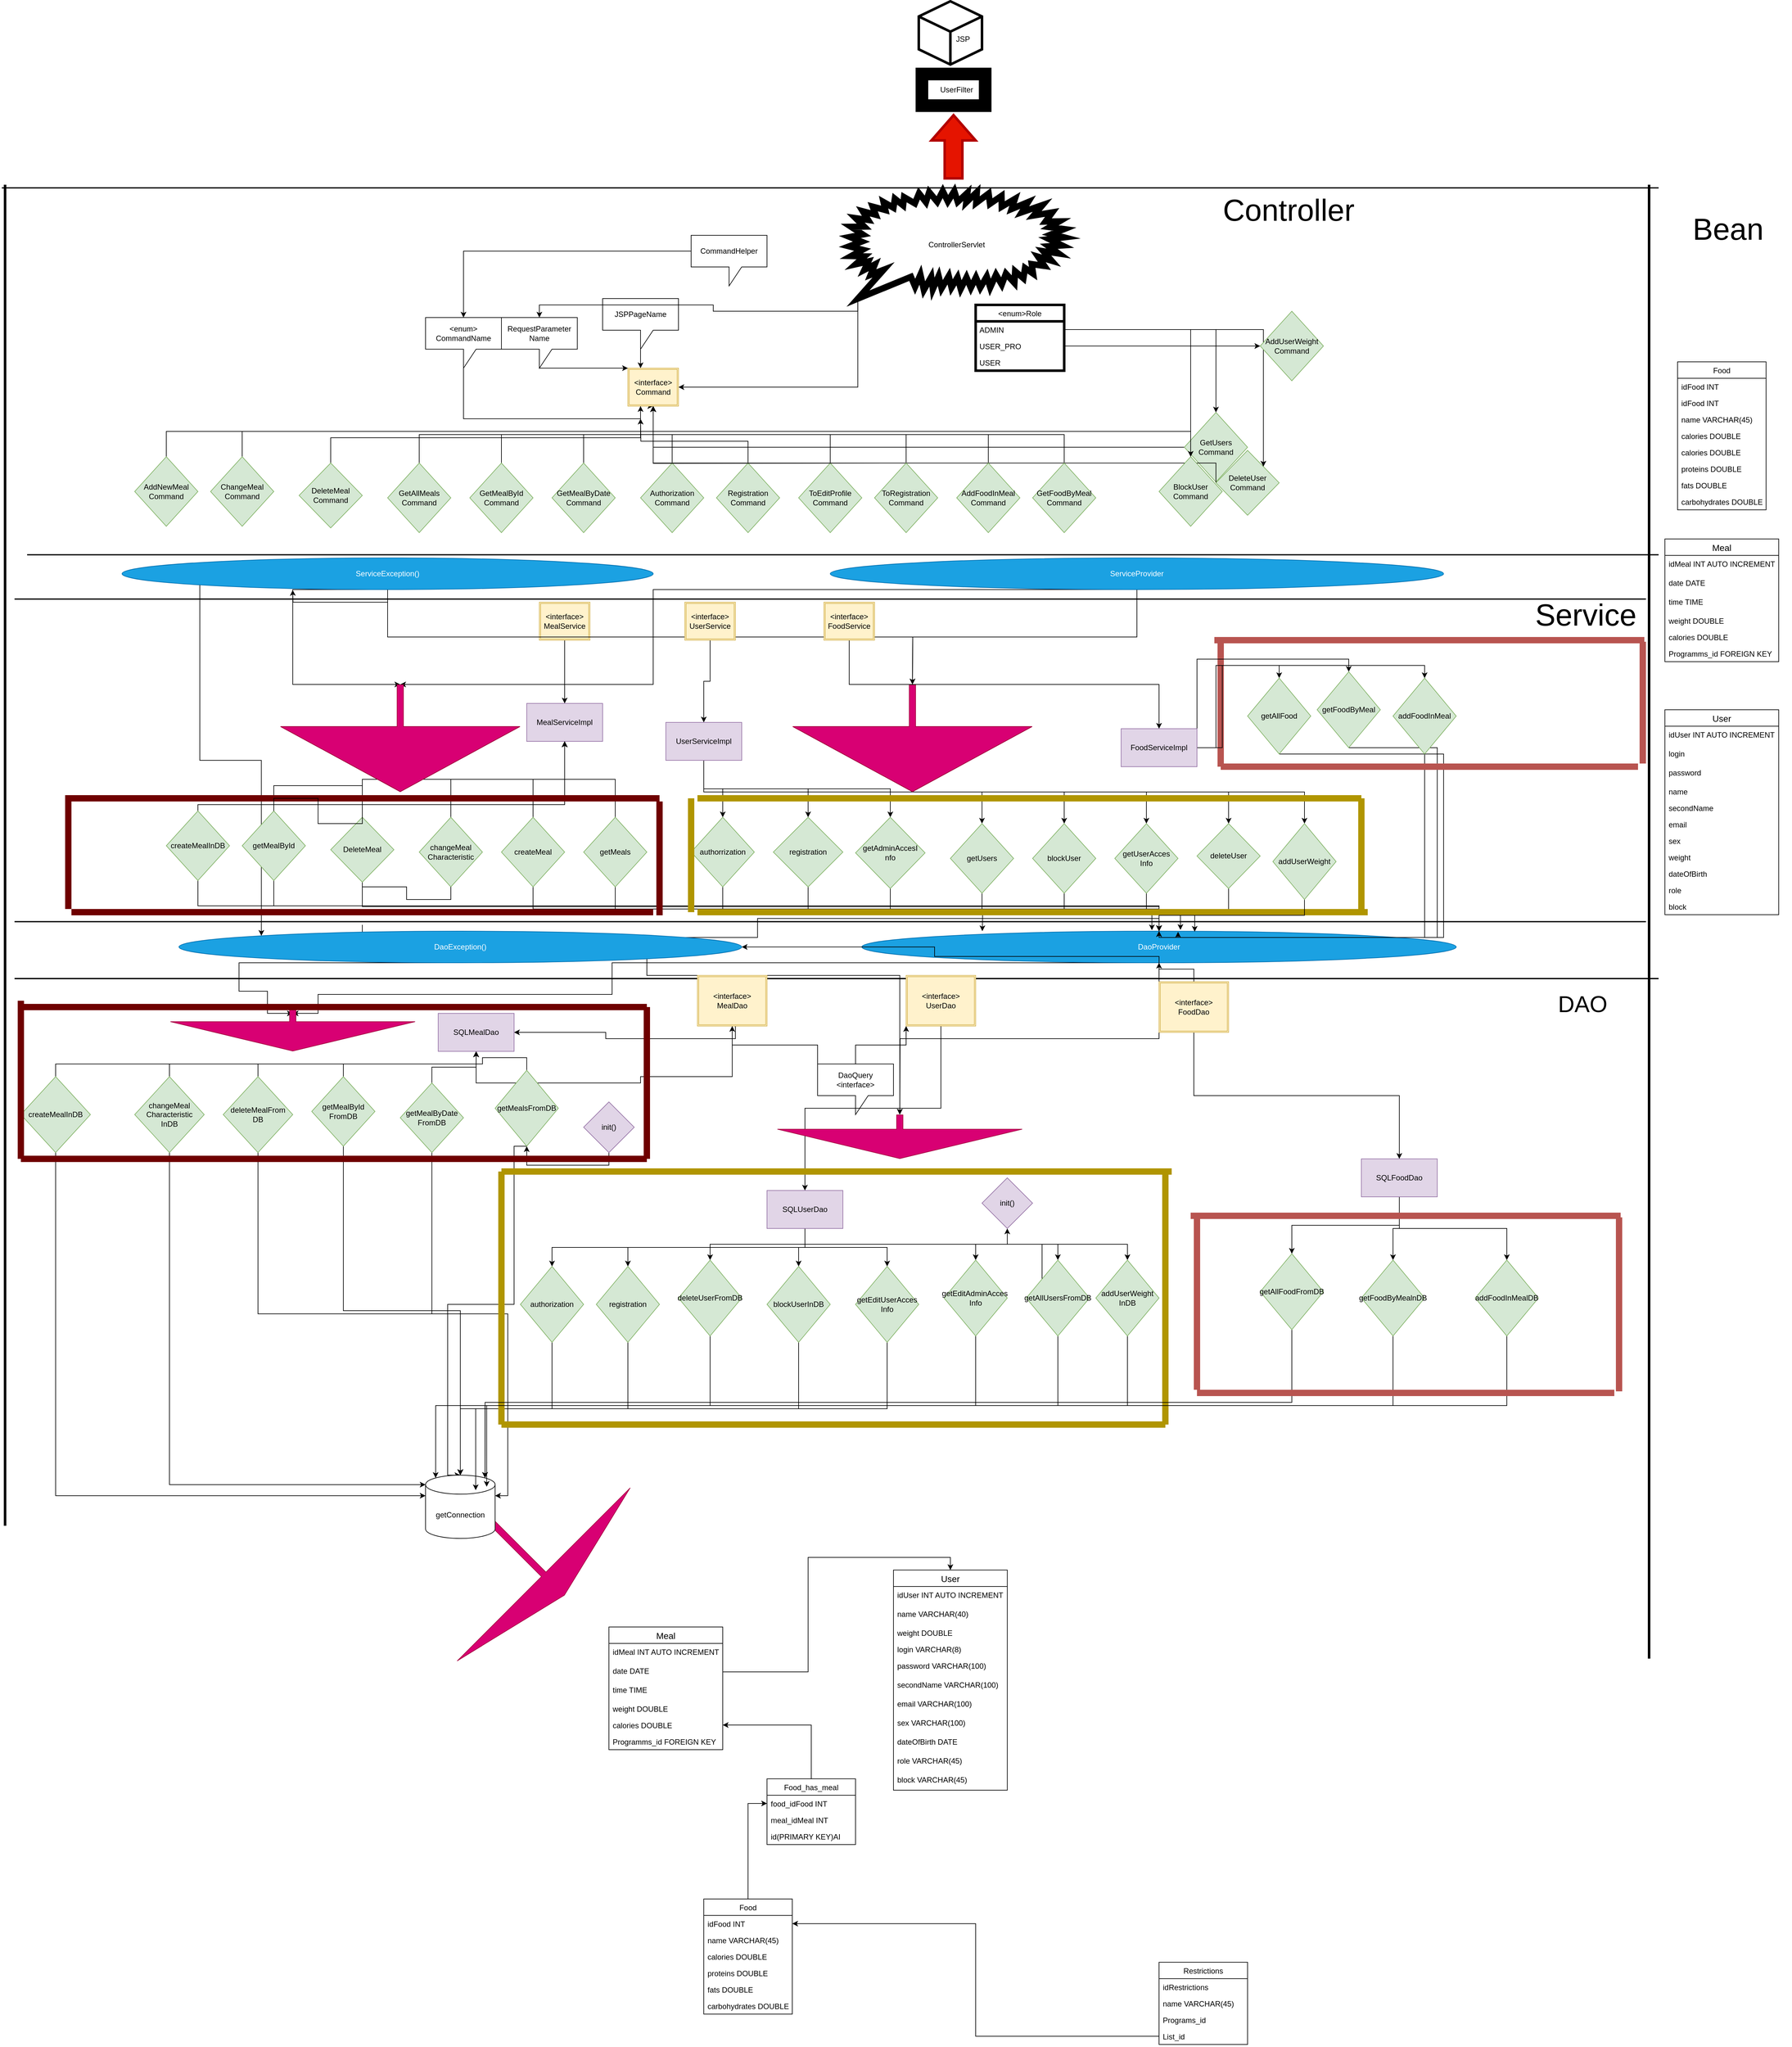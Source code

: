<mxfile version="15.2.7" type="device"><diagram id="c3yvxUxh3kZcqtM6J-XO" name="Страница 1"><mxGraphModel dx="2957" dy="2181" grid="1" gridSize="10" guides="0" tooltips="1" connect="1" arrows="1" fold="1" page="1" pageScale="1" pageWidth="827" pageHeight="1169" background="none" math="0" shadow="0"><root><mxCell id="0"/><mxCell id="1" parent="0"/><mxCell id="IwB0xw7IcmiuPdc_JEfO-2" style="edgeStyle=orthogonalEdgeStyle;rounded=0;orthogonalLoop=1;jettySize=auto;html=1;exitX=0.5;exitY=1;exitDx=0;exitDy=0;entryX=0.5;entryY=1;entryDx=0;entryDy=0;" parent="1" source="-x_6yDWP8HHU-Ib0mkeb-3" target="Pwz-YLJkzws4ze8zwUJu-18" edge="1"><mxGeometry relative="1" as="geometry"/></mxCell><mxCell id="-x_6yDWP8HHU-Ib0mkeb-3" value="init()" style="rhombus;whiteSpace=wrap;html=1;fillColor=#e1d5e7;strokeColor=#9673a6;" parent="1" vertex="1"><mxGeometry x="490" y="1080" width="80" height="80" as="geometry"/></mxCell><mxCell id="-x_6yDWP8HHU-Ib0mkeb-27" style="edgeStyle=orthogonalEdgeStyle;curved=0;rounded=1;orthogonalLoop=1;jettySize=auto;html=1;exitX=0.5;exitY=1;exitDx=0;exitDy=0;entryX=0.5;entryY=0;entryDx=0;entryDy=0;" parent="1" source="-x_6yDWP8HHU-Ib0mkeb-16" target="-x_6yDWP8HHU-Ib0mkeb-22" edge="1"><mxGeometry relative="1" as="geometry"/></mxCell><mxCell id="-x_6yDWP8HHU-Ib0mkeb-16" value="&amp;lt;interface&amp;gt;&lt;br&gt;MealService" style="shape=ext;double=1;rounded=0;whiteSpace=wrap;html=1;fillColor=#fff2cc;strokeColor=#d6b656;" parent="1" vertex="1"><mxGeometry x="420" y="290" width="80" height="60" as="geometry"/></mxCell><mxCell id="-x_6yDWP8HHU-Ib0mkeb-22" value="MealServiceImpl" style="rounded=0;whiteSpace=wrap;html=1;fillColor=#e1d5e7;strokeColor=#9673a6;" parent="1" vertex="1"><mxGeometry x="400" y="450" width="120" height="60" as="geometry"/></mxCell><mxCell id="IwB0xw7IcmiuPdc_JEfO-19" style="edgeStyle=orthogonalEdgeStyle;rounded=0;orthogonalLoop=1;jettySize=auto;html=1;exitX=0.5;exitY=0;exitDx=0;exitDy=0;entryX=0.5;entryY=1;entryDx=0;entryDy=0;" parent="1" source="-x_6yDWP8HHU-Ib0mkeb-24" target="-x_6yDWP8HHU-Ib0mkeb-22" edge="1"><mxGeometry relative="1" as="geometry"/></mxCell><mxCell id="IwB0xw7IcmiuPdc_JEfO-25" style="edgeStyle=orthogonalEdgeStyle;rounded=0;orthogonalLoop=1;jettySize=auto;html=1;exitX=0.5;exitY=1;exitDx=0;exitDy=0;entryX=0.488;entryY=-0.029;entryDx=0;entryDy=0;entryPerimeter=0;" parent="1" source="-x_6yDWP8HHU-Ib0mkeb-24" target="Pwz-YLJkzws4ze8zwUJu-2" edge="1"><mxGeometry relative="1" as="geometry"/></mxCell><mxCell id="-x_6yDWP8HHU-Ib0mkeb-24" value="createMeal" style="rhombus;whiteSpace=wrap;html=1;rounded=0;fillColor=#d5e8d4;strokeColor=#82b366;" parent="1" vertex="1"><mxGeometry x="360" y="630" width="100" height="110" as="geometry"/></mxCell><mxCell id="IwB0xw7IcmiuPdc_JEfO-20" style="edgeStyle=orthogonalEdgeStyle;rounded=0;orthogonalLoop=1;jettySize=auto;html=1;exitX=0.5;exitY=0;exitDx=0;exitDy=0;entryX=0.5;entryY=1;entryDx=0;entryDy=0;" parent="1" source="-x_6yDWP8HHU-Ib0mkeb-25" target="-x_6yDWP8HHU-Ib0mkeb-22" edge="1"><mxGeometry relative="1" as="geometry"/></mxCell><mxCell id="IwB0xw7IcmiuPdc_JEfO-26" style="edgeStyle=orthogonalEdgeStyle;rounded=0;orthogonalLoop=1;jettySize=auto;html=1;exitX=0.5;exitY=1;exitDx=0;exitDy=0;entryX=0.5;entryY=0;entryDx=0;entryDy=0;startArrow=none;" parent="1" source="bWzcRr-6WX1eiUx0jvaK-110" target="Pwz-YLJkzws4ze8zwUJu-2" edge="1"><mxGeometry relative="1" as="geometry"/></mxCell><mxCell id="-x_6yDWP8HHU-Ib0mkeb-25" value="changeMeal&lt;br&gt;Characteristic" style="rhombus;whiteSpace=wrap;html=1;rounded=0;fillColor=#d5e8d4;strokeColor=#82b366;" parent="1" vertex="1"><mxGeometry x="230" y="630" width="100" height="110" as="geometry"/></mxCell><mxCell id="IwB0xw7IcmiuPdc_JEfO-21" style="edgeStyle=orthogonalEdgeStyle;rounded=0;orthogonalLoop=1;jettySize=auto;html=1;exitX=0.5;exitY=0;exitDx=0;exitDy=0;entryX=0.5;entryY=1;entryDx=0;entryDy=0;" parent="1" source="-x_6yDWP8HHU-Ib0mkeb-40" target="-x_6yDWP8HHU-Ib0mkeb-22" edge="1"><mxGeometry relative="1" as="geometry"/></mxCell><mxCell id="IwB0xw7IcmiuPdc_JEfO-27" style="edgeStyle=orthogonalEdgeStyle;rounded=0;orthogonalLoop=1;jettySize=auto;html=1;exitX=0.5;exitY=1;exitDx=0;exitDy=0;entryX=0.5;entryY=0;entryDx=0;entryDy=0;" parent="1" source="-x_6yDWP8HHU-Ib0mkeb-40" target="Pwz-YLJkzws4ze8zwUJu-2" edge="1"><mxGeometry relative="1" as="geometry"/></mxCell><mxCell id="-x_6yDWP8HHU-Ib0mkeb-40" value="DeleteMeal" style="rhombus;whiteSpace=wrap;html=1;rounded=0;fillColor=#d5e8d4;strokeColor=#82b366;" parent="1" vertex="1"><mxGeometry x="90" y="630" width="100" height="102.5" as="geometry"/></mxCell><mxCell id="-x_6yDWP8HHU-Ib0mkeb-44" value="" style="line;strokeWidth=2;html=1;rounded=0;" parent="1" vertex="1"><mxGeometry x="-430" y="-370" width="2620" height="10" as="geometry"/></mxCell><mxCell id="-x_6yDWP8HHU-Ib0mkeb-45" value="" style="line;strokeWidth=2;html=1;rounded=0;" parent="1" vertex="1"><mxGeometry x="-410" y="790" width="2580" height="10" as="geometry"/></mxCell><mxCell id="bCsFz-7SM2GW4BfeGcmT-1" value="" style="line;strokeWidth=4;direction=south;html=1;perimeter=backbonePerimeter;points=[];outlineConnect=0;" parent="1" vertex="1"><mxGeometry x="2170" y="-370" width="10" height="2330" as="geometry"/></mxCell><mxCell id="Pwz-YLJkzws4ze8zwUJu-1" value="" style="line;strokeWidth=2;html=1;rounded=0;" parent="1" vertex="1"><mxGeometry x="-410" y="880" width="2600" height="10" as="geometry"/></mxCell><mxCell id="IwB0xw7IcmiuPdc_JEfO-30" style="edgeStyle=orthogonalEdgeStyle;rounded=0;orthogonalLoop=1;jettySize=auto;html=1;exitX=0.5;exitY=1;exitDx=0;exitDy=0;" parent="1" source="Pwz-YLJkzws4ze8zwUJu-2" edge="1"><mxGeometry relative="1" as="geometry"><mxPoint x="30" y="940" as="targetPoint"/><Array as="points"><mxPoint x="535" y="910"/><mxPoint x="70" y="910"/><mxPoint x="70" y="940"/></Array></mxGeometry></mxCell><mxCell id="bWzcRr-6WX1eiUx0jvaK-75" style="edgeStyle=orthogonalEdgeStyle;rounded=0;orthogonalLoop=1;jettySize=auto;html=1;exitX=0.5;exitY=1;exitDx=0;exitDy=0;" parent="1" source="Pwz-YLJkzws4ze8zwUJu-2" edge="1"><mxGeometry relative="1" as="geometry"><mxPoint x="990" y="1100" as="targetPoint"/></mxGeometry></mxCell><mxCell id="Pwz-YLJkzws4ze8zwUJu-2" value="DaoProvider" style="ellipse;whiteSpace=wrap;html=1;fillColor=#1ba1e2;strokeColor=#006EAF;fontColor=#ffffff;" parent="1" vertex="1"><mxGeometry x="930" y="810" width="940" height="50" as="geometry"/></mxCell><mxCell id="Pwz-YLJkzws4ze8zwUJu-3" value="" style="line;strokeWidth=2;html=1;rounded=0;" parent="1" vertex="1"><mxGeometry x="-410" y="280" width="2580" height="10" as="geometry"/></mxCell><mxCell id="IwB0xw7IcmiuPdc_JEfO-102" style="edgeStyle=orthogonalEdgeStyle;rounded=0;orthogonalLoop=1;jettySize=auto;html=1;exitX=0.5;exitY=1;exitDx=0;exitDy=0;" parent="1" source="Pwz-YLJkzws4ze8zwUJu-4" edge="1"><mxGeometry relative="1" as="geometry"><mxPoint x="200" y="420" as="targetPoint"/><Array as="points"><mxPoint x="600" y="420"/></Array></mxGeometry></mxCell><mxCell id="bWzcRr-6WX1eiUx0jvaK-109" style="edgeStyle=orthogonalEdgeStyle;rounded=0;orthogonalLoop=1;jettySize=auto;html=1;exitX=0.5;exitY=1;exitDx=0;exitDy=0;" parent="1" source="Pwz-YLJkzws4ze8zwUJu-4" edge="1"><mxGeometry relative="1" as="geometry"><mxPoint x="1010" y="420" as="targetPoint"/></mxGeometry></mxCell><mxCell id="Pwz-YLJkzws4ze8zwUJu-4" value="ServiceProvider" style="ellipse;whiteSpace=wrap;html=1;fillColor=#1ba1e2;strokeColor=#006EAF;fontColor=#ffffff;" parent="1" vertex="1"><mxGeometry x="880" y="220" width="970" height="50" as="geometry"/></mxCell><mxCell id="IwB0xw7IcmiuPdc_JEfO-98" style="edgeStyle=orthogonalEdgeStyle;rounded=0;orthogonalLoop=1;jettySize=auto;html=1;exitX=0.5;exitY=1;exitDx=0;exitDy=0;" parent="1" source="Pwz-YLJkzws4ze8zwUJu-9" edge="1"><mxGeometry relative="1" as="geometry"><mxPoint x="30" y="940" as="targetPoint"/><Array as="points"><mxPoint x="-55" y="905"/><mxPoint x="-10" y="905"/><mxPoint x="-10" y="940"/></Array></mxGeometry></mxCell><mxCell id="bWzcRr-6WX1eiUx0jvaK-76" style="edgeStyle=orthogonalEdgeStyle;rounded=0;orthogonalLoop=1;jettySize=auto;html=1;exitX=1;exitY=0.5;exitDx=0;exitDy=0;" parent="1" source="Pwz-YLJkzws4ze8zwUJu-9" edge="1"><mxGeometry relative="1" as="geometry"><mxPoint x="990" y="1100" as="targetPoint"/><Array as="points"><mxPoint x="590" y="880"/><mxPoint x="990" y="880"/></Array></mxGeometry></mxCell><mxCell id="Pwz-YLJkzws4ze8zwUJu-9" value="DaoException()" style="ellipse;whiteSpace=wrap;html=1;fillColor=#1ba1e2;strokeColor=#006EAF;fontColor=#ffffff;" parent="1" vertex="1"><mxGeometry x="-150" y="810" width="890" height="50" as="geometry"/></mxCell><mxCell id="IwB0xw7IcmiuPdc_JEfO-100" style="edgeStyle=orthogonalEdgeStyle;rounded=0;orthogonalLoop=1;jettySize=auto;html=1;exitX=0.5;exitY=1;exitDx=0;exitDy=0;" parent="1" source="Pwz-YLJkzws4ze8zwUJu-10" edge="1"><mxGeometry relative="1" as="geometry"><mxPoint x="29.857" y="270.714" as="targetPoint"/></mxGeometry></mxCell><mxCell id="IwB0xw7IcmiuPdc_JEfO-101" style="edgeStyle=orthogonalEdgeStyle;rounded=0;orthogonalLoop=1;jettySize=auto;html=1;exitX=0.5;exitY=1;exitDx=0;exitDy=0;" parent="1" source="Pwz-YLJkzws4ze8zwUJu-10" edge="1"><mxGeometry relative="1" as="geometry"><mxPoint x="200" y="420" as="targetPoint"/><Array as="points"><mxPoint x="30" y="420"/></Array></mxGeometry></mxCell><mxCell id="IwB0xw7IcmiuPdc_JEfO-103" style="edgeStyle=orthogonalEdgeStyle;rounded=0;orthogonalLoop=1;jettySize=auto;html=1;exitX=0;exitY=1;exitDx=0;exitDy=0;entryX=0;entryY=0;entryDx=0;entryDy=0;" parent="1" source="Pwz-YLJkzws4ze8zwUJu-10" target="Pwz-YLJkzws4ze8zwUJu-9" edge="1"><mxGeometry relative="1" as="geometry"/></mxCell><mxCell id="bWzcRr-6WX1eiUx0jvaK-108" style="edgeStyle=orthogonalEdgeStyle;rounded=0;orthogonalLoop=1;jettySize=auto;html=1;exitX=0.5;exitY=1;exitDx=0;exitDy=0;" parent="1" source="Pwz-YLJkzws4ze8zwUJu-10" edge="1"><mxGeometry relative="1" as="geometry"><mxPoint x="1010" y="420" as="targetPoint"/></mxGeometry></mxCell><mxCell id="Pwz-YLJkzws4ze8zwUJu-10" value="ServiceException()" style="ellipse;whiteSpace=wrap;html=1;fillColor=#1ba1e2;strokeColor=#006EAF;fontColor=#ffffff;" parent="1" vertex="1"><mxGeometry x="-240" y="220" width="840" height="50" as="geometry"/></mxCell><mxCell id="Pwz-YLJkzws4ze8zwUJu-12" value="&lt;font style=&quot;font-size: 36px&quot;&gt;DAO&lt;/font&gt;" style="text;html=1;strokeColor=none;fillColor=none;align=center;verticalAlign=middle;whiteSpace=wrap;rounded=0;" parent="1" vertex="1"><mxGeometry x="1960" y="890" width="220" height="70" as="geometry"/></mxCell><mxCell id="Pwz-YLJkzws4ze8zwUJu-13" value="&lt;font style=&quot;font-size: 48px&quot;&gt;Bean&lt;/font&gt;" style="text;html=1;strokeColor=none;fillColor=none;align=center;verticalAlign=middle;whiteSpace=wrap;rounded=0;" parent="1" vertex="1"><mxGeometry x="2200" y="-410" width="200" height="220" as="geometry"/></mxCell><mxCell id="Pwz-YLJkzws4ze8zwUJu-15" value="&lt;font style=&quot;font-size: 48px&quot;&gt;Service&lt;/font&gt;" style="text;html=1;strokeColor=none;fillColor=none;align=center;verticalAlign=middle;whiteSpace=wrap;rounded=0;" parent="1" vertex="1"><mxGeometry x="2010" y="270" width="130" height="80" as="geometry"/></mxCell><mxCell id="IwB0xw7IcmiuPdc_JEfO-14" style="edgeStyle=orthogonalEdgeStyle;rounded=0;orthogonalLoop=1;jettySize=auto;html=1;exitX=0;exitY=0;exitDx=60;exitDy=80;exitPerimeter=0;entryX=1;entryY=0.5;entryDx=0;entryDy=0;startArrow=none;" parent="1" source="Pwz-YLJkzws4ze8zwUJu-17" target="IwB0xw7IcmiuPdc_JEfO-3" edge="1"><mxGeometry relative="1" as="geometry"/></mxCell><mxCell id="bWzcRr-6WX1eiUx0jvaK-70" style="edgeStyle=orthogonalEdgeStyle;rounded=0;orthogonalLoop=1;jettySize=auto;html=1;exitX=0.5;exitY=0;exitDx=0;exitDy=0;exitPerimeter=0;entryX=0;entryY=1;entryDx=0;entryDy=0;" parent="1" source="Pwz-YLJkzws4ze8zwUJu-16" target="bWzcRr-6WX1eiUx0jvaK-23" edge="1"><mxGeometry relative="1" as="geometry"/></mxCell><mxCell id="bWzcRr-6WX1eiUx0jvaK-71" style="edgeStyle=orthogonalEdgeStyle;rounded=0;orthogonalLoop=1;jettySize=auto;html=1;exitX=0;exitY=0;exitDx=0;exitDy=0;exitPerimeter=0;entryX=0.5;entryY=1;entryDx=0;entryDy=0;" parent="1" source="Pwz-YLJkzws4ze8zwUJu-16" target="Pwz-YLJkzws4ze8zwUJu-17" edge="1"><mxGeometry relative="1" as="geometry"/></mxCell><mxCell id="Pwz-YLJkzws4ze8zwUJu-16" value="DaoQuery&lt;br&gt;&amp;lt;interface&amp;gt;" style="shape=callout;whiteSpace=wrap;html=1;perimeter=calloutPerimeter;" parent="1" vertex="1"><mxGeometry x="860" y="1020" width="120" height="80" as="geometry"/></mxCell><mxCell id="IwB0xw7IcmiuPdc_JEfO-4" style="edgeStyle=orthogonalEdgeStyle;rounded=0;orthogonalLoop=1;jettySize=auto;html=1;exitX=0.5;exitY=1;exitDx=0;exitDy=0;entryX=0.5;entryY=0;entryDx=0;entryDy=0;" parent="1" source="Pwz-YLJkzws4ze8zwUJu-17" target="IwB0xw7IcmiuPdc_JEfO-3" edge="1"><mxGeometry relative="1" as="geometry"><Array as="points"><mxPoint x="705" y="1040"/><mxPoint x="580" y="1040"/><mxPoint x="580" y="1050"/><mxPoint x="450" y="1050"/></Array></mxGeometry></mxCell><mxCell id="IwB0xw7IcmiuPdc_JEfO-5" style="edgeStyle=orthogonalEdgeStyle;rounded=0;orthogonalLoop=1;jettySize=auto;html=1;exitX=0.5;exitY=0;exitDx=0;exitDy=0;entryX=0.5;entryY=1;entryDx=0;entryDy=0;" parent="1" source="Pwz-YLJkzws4ze8zwUJu-18" target="IwB0xw7IcmiuPdc_JEfO-3" edge="1"><mxGeometry relative="1" as="geometry"/></mxCell><mxCell id="bWzcRr-6WX1eiUx0jvaK-56" style="edgeStyle=orthogonalEdgeStyle;rounded=0;orthogonalLoop=1;jettySize=auto;html=1;exitX=0.5;exitY=1;exitDx=0;exitDy=0;entryX=0.5;entryY=0;entryDx=0;entryDy=0;entryPerimeter=0;" parent="1" source="Pwz-YLJkzws4ze8zwUJu-18" target="IwB0xw7IcmiuPdc_JEfO-67" edge="1"><mxGeometry relative="1" as="geometry"><Array as="points"><mxPoint x="380" y="1150"/><mxPoint x="380" y="1400"/><mxPoint x="275" y="1400"/></Array></mxGeometry></mxCell><mxCell id="Pwz-YLJkzws4ze8zwUJu-18" value="getMealsFromDB" style="rhombus;whiteSpace=wrap;html=1;rounded=0;fillColor=#d5e8d4;strokeColor=#82b366;rotation=0;" parent="1" vertex="1"><mxGeometry x="350" y="1030" width="100" height="120" as="geometry"/></mxCell><mxCell id="IwB0xw7IcmiuPdc_JEfO-9" style="edgeStyle=orthogonalEdgeStyle;rounded=0;orthogonalLoop=1;jettySize=auto;html=1;exitX=0.5;exitY=0;exitDx=0;exitDy=0;entryX=0.5;entryY=1;entryDx=0;entryDy=0;" parent="1" source="Pwz-YLJkzws4ze8zwUJu-19" target="IwB0xw7IcmiuPdc_JEfO-3" edge="1"><mxGeometry relative="1" as="geometry"/></mxCell><mxCell id="IwB0xw7IcmiuPdc_JEfO-69" style="edgeStyle=orthogonalEdgeStyle;rounded=0;orthogonalLoop=1;jettySize=auto;html=1;exitX=0.5;exitY=1;exitDx=0;exitDy=0;entryX=0;entryY=0;entryDx=0;entryDy=15;entryPerimeter=0;" parent="1" source="Pwz-YLJkzws4ze8zwUJu-19" target="IwB0xw7IcmiuPdc_JEfO-67" edge="1"><mxGeometry relative="1" as="geometry"/></mxCell><mxCell id="Pwz-YLJkzws4ze8zwUJu-19" value="changeMeal&lt;br&gt;Characteristic&lt;br&gt;InDB" style="rhombus;whiteSpace=wrap;html=1;rounded=0;fillColor=#d5e8d4;strokeColor=#82b366;" parent="1" vertex="1"><mxGeometry x="-220" y="1040" width="110" height="120" as="geometry"/></mxCell><mxCell id="IwB0xw7IcmiuPdc_JEfO-10" style="edgeStyle=orthogonalEdgeStyle;rounded=0;orthogonalLoop=1;jettySize=auto;html=1;exitX=0.5;exitY=0;exitDx=0;exitDy=0;entryX=0.5;entryY=1;entryDx=0;entryDy=0;" parent="1" source="Pwz-YLJkzws4ze8zwUJu-20" target="IwB0xw7IcmiuPdc_JEfO-3" edge="1"><mxGeometry relative="1" as="geometry"/></mxCell><mxCell id="IwB0xw7IcmiuPdc_JEfO-68" style="edgeStyle=orthogonalEdgeStyle;rounded=0;orthogonalLoop=1;jettySize=auto;html=1;exitX=0.5;exitY=1;exitDx=0;exitDy=0;entryX=0;entryY=0;entryDx=0;entryDy=32.5;entryPerimeter=0;" parent="1" source="Pwz-YLJkzws4ze8zwUJu-20" target="IwB0xw7IcmiuPdc_JEfO-67" edge="1"><mxGeometry relative="1" as="geometry"/></mxCell><mxCell id="Pwz-YLJkzws4ze8zwUJu-20" value="createMealInDB" style="rhombus;whiteSpace=wrap;html=1;rounded=0;fillColor=#d5e8d4;strokeColor=#82b366;" parent="1" vertex="1"><mxGeometry x="-400" y="1040" width="110" height="120" as="geometry"/></mxCell><mxCell id="IwB0xw7IcmiuPdc_JEfO-6" style="edgeStyle=orthogonalEdgeStyle;rounded=0;orthogonalLoop=1;jettySize=auto;html=1;exitX=0.5;exitY=0;exitDx=0;exitDy=0;entryX=0.5;entryY=1;entryDx=0;entryDy=0;" parent="1" source="Pwz-YLJkzws4ze8zwUJu-22" target="IwB0xw7IcmiuPdc_JEfO-3" edge="1"><mxGeometry relative="1" as="geometry"/></mxCell><mxCell id="IwB0xw7IcmiuPdc_JEfO-72" style="edgeStyle=orthogonalEdgeStyle;rounded=0;orthogonalLoop=1;jettySize=auto;html=1;exitX=0.5;exitY=1;exitDx=0;exitDy=0;entryX=1;entryY=0;entryDx=0;entryDy=32.5;entryPerimeter=0;" parent="1" source="Pwz-YLJkzws4ze8zwUJu-22" target="IwB0xw7IcmiuPdc_JEfO-67" edge="1"><mxGeometry relative="1" as="geometry"/></mxCell><mxCell id="Pwz-YLJkzws4ze8zwUJu-22" value="getMealByDate&lt;br&gt;FromDB" style="rhombus;whiteSpace=wrap;html=1;rounded=0;fillColor=#d5e8d4;strokeColor=#82b366;" parent="1" vertex="1"><mxGeometry x="200" y="1050" width="100" height="110" as="geometry"/></mxCell><mxCell id="IwB0xw7IcmiuPdc_JEfO-7" style="edgeStyle=orthogonalEdgeStyle;rounded=0;orthogonalLoop=1;jettySize=auto;html=1;exitX=0.5;exitY=0;exitDx=0;exitDy=0;entryX=0.5;entryY=1;entryDx=0;entryDy=0;" parent="1" source="Pwz-YLJkzws4ze8zwUJu-23" target="IwB0xw7IcmiuPdc_JEfO-3" edge="1"><mxGeometry relative="1" as="geometry"/></mxCell><mxCell id="IwB0xw7IcmiuPdc_JEfO-71" style="edgeStyle=orthogonalEdgeStyle;rounded=0;orthogonalLoop=1;jettySize=auto;html=1;exitX=0.5;exitY=1;exitDx=0;exitDy=0;entryX=0.5;entryY=0;entryDx=0;entryDy=0;entryPerimeter=0;" parent="1" source="Pwz-YLJkzws4ze8zwUJu-23" target="IwB0xw7IcmiuPdc_JEfO-67" edge="1"><mxGeometry relative="1" as="geometry"/></mxCell><mxCell id="Pwz-YLJkzws4ze8zwUJu-23" value="getMealById&lt;br&gt;FromDB" style="rhombus;whiteSpace=wrap;html=1;rounded=0;fillColor=#d5e8d4;strokeColor=#82b366;" parent="1" vertex="1"><mxGeometry x="60" y="1040" width="100" height="110" as="geometry"/></mxCell><mxCell id="IwB0xw7IcmiuPdc_JEfO-8" style="edgeStyle=orthogonalEdgeStyle;rounded=0;orthogonalLoop=1;jettySize=auto;html=1;exitX=0.5;exitY=0;exitDx=0;exitDy=0;entryX=0.5;entryY=1;entryDx=0;entryDy=0;" parent="1" source="Pwz-YLJkzws4ze8zwUJu-24" target="IwB0xw7IcmiuPdc_JEfO-3" edge="1"><mxGeometry relative="1" as="geometry"/></mxCell><mxCell id="IwB0xw7IcmiuPdc_JEfO-70" style="edgeStyle=orthogonalEdgeStyle;rounded=0;orthogonalLoop=1;jettySize=auto;html=1;exitX=0.5;exitY=1;exitDx=0;exitDy=0;entryX=0.5;entryY=0;entryDx=0;entryDy=0;entryPerimeter=0;" parent="1" source="Pwz-YLJkzws4ze8zwUJu-24" target="IwB0xw7IcmiuPdc_JEfO-67" edge="1"><mxGeometry relative="1" as="geometry"/></mxCell><mxCell id="Pwz-YLJkzws4ze8zwUJu-24" value="deleteMealFrom&lt;br&gt;DB" style="rhombus;whiteSpace=wrap;html=1;rounded=0;fillColor=#d5e8d4;strokeColor=#82b366;" parent="1" vertex="1"><mxGeometry x="-80" y="1040" width="110" height="120" as="geometry"/></mxCell><mxCell id="IwB0xw7IcmiuPdc_JEfO-1" value="" style="line;strokeWidth=4;direction=south;html=1;perimeter=backbonePerimeter;points=[];outlineConnect=0;" parent="1" vertex="1"><mxGeometry x="-430" y="-370" width="10" height="2120" as="geometry"/></mxCell><mxCell id="IwB0xw7IcmiuPdc_JEfO-3" value="SQLMealDao" style="rounded=0;whiteSpace=wrap;html=1;fillColor=#e1d5e7;strokeColor=#9673a6;" parent="1" vertex="1"><mxGeometry x="260" y="940" width="120" height="60" as="geometry"/></mxCell><mxCell id="IwB0xw7IcmiuPdc_JEfO-11" value="&lt;font style=&quot;font-size: 48px&quot;&gt;Controller&lt;/font&gt;" style="text;html=1;strokeColor=none;fillColor=none;align=center;verticalAlign=middle;whiteSpace=wrap;rounded=0;" parent="1" vertex="1"><mxGeometry x="1520" y="-380" width="170" height="100" as="geometry"/></mxCell><mxCell id="IwB0xw7IcmiuPdc_JEfO-23" style="edgeStyle=orthogonalEdgeStyle;rounded=0;orthogonalLoop=1;jettySize=auto;html=1;exitX=0.5;exitY=0;exitDx=0;exitDy=0;entryX=0.5;entryY=1;entryDx=0;entryDy=0;" parent="1" source="IwB0xw7IcmiuPdc_JEfO-15" target="-x_6yDWP8HHU-Ib0mkeb-22" edge="1"><mxGeometry relative="1" as="geometry"><Array as="points"><mxPoint x="-120" y="610"/><mxPoint x="460" y="610"/></Array></mxGeometry></mxCell><mxCell id="IwB0xw7IcmiuPdc_JEfO-29" style="edgeStyle=orthogonalEdgeStyle;rounded=0;orthogonalLoop=1;jettySize=auto;html=1;exitX=0.5;exitY=1;exitDx=0;exitDy=0;entryX=0.5;entryY=0;entryDx=0;entryDy=0;" parent="1" source="IwB0xw7IcmiuPdc_JEfO-15" target="Pwz-YLJkzws4ze8zwUJu-2" edge="1"><mxGeometry relative="1" as="geometry"/></mxCell><mxCell id="IwB0xw7IcmiuPdc_JEfO-15" value="createMealInDB" style="rhombus;whiteSpace=wrap;html=1;rounded=0;fillColor=#d5e8d4;strokeColor=#82b366;" parent="1" vertex="1"><mxGeometry x="-170" y="620" width="100" height="110" as="geometry"/></mxCell><mxCell id="IwB0xw7IcmiuPdc_JEfO-22" style="edgeStyle=orthogonalEdgeStyle;rounded=0;orthogonalLoop=1;jettySize=auto;html=1;exitX=0.5;exitY=0;exitDx=0;exitDy=0;entryX=0.5;entryY=1;entryDx=0;entryDy=0;startArrow=none;" parent="1" source="bWzcRr-6WX1eiUx0jvaK-112" target="-x_6yDWP8HHU-Ib0mkeb-22" edge="1"><mxGeometry relative="1" as="geometry"><Array as="points"><mxPoint y="610"/><mxPoint x="460" y="610"/></Array></mxGeometry></mxCell><mxCell id="IwB0xw7IcmiuPdc_JEfO-28" style="edgeStyle=orthogonalEdgeStyle;rounded=0;orthogonalLoop=1;jettySize=auto;html=1;exitX=0.5;exitY=1;exitDx=0;exitDy=0;" parent="1" source="IwB0xw7IcmiuPdc_JEfO-16" target="Pwz-YLJkzws4ze8zwUJu-2" edge="1"><mxGeometry relative="1" as="geometry"/></mxCell><mxCell id="IwB0xw7IcmiuPdc_JEfO-16" value="getMealById" style="rhombus;whiteSpace=wrap;html=1;rounded=0;fillColor=#d5e8d4;strokeColor=#82b366;" parent="1" vertex="1"><mxGeometry x="-50" y="620" width="100" height="110" as="geometry"/></mxCell><mxCell id="IwB0xw7IcmiuPdc_JEfO-18" style="edgeStyle=orthogonalEdgeStyle;rounded=0;orthogonalLoop=1;jettySize=auto;html=1;exitX=0.5;exitY=0;exitDx=0;exitDy=0;entryX=0.5;entryY=1;entryDx=0;entryDy=0;" parent="1" source="IwB0xw7IcmiuPdc_JEfO-17" target="-x_6yDWP8HHU-Ib0mkeb-22" edge="1"><mxGeometry relative="1" as="geometry"/></mxCell><mxCell id="IwB0xw7IcmiuPdc_JEfO-24" style="edgeStyle=orthogonalEdgeStyle;rounded=0;orthogonalLoop=1;jettySize=auto;html=1;exitX=0.5;exitY=1;exitDx=0;exitDy=0;" parent="1" source="IwB0xw7IcmiuPdc_JEfO-17" target="Pwz-YLJkzws4ze8zwUJu-2" edge="1"><mxGeometry relative="1" as="geometry"/></mxCell><mxCell id="IwB0xw7IcmiuPdc_JEfO-17" value="getMeals" style="rhombus;whiteSpace=wrap;html=1;rounded=0;fillColor=#d5e8d4;strokeColor=#82b366;" parent="1" vertex="1"><mxGeometry x="490" y="630" width="100" height="110" as="geometry"/></mxCell><mxCell id="IwB0xw7IcmiuPdc_JEfO-31" value="" style="shape=flexArrow;endArrow=classic;html=1;endWidth=375.294;endSize=15.118;fillColor=#d80073;strokeColor=#A50040;" parent="1" edge="1"><mxGeometry width="50" height="50" relative="1" as="geometry"><mxPoint x="30" y="930" as="sourcePoint"/><mxPoint x="30" y="1000" as="targetPoint"/><Array as="points"><mxPoint x="30" y="930"/></Array></mxGeometry></mxCell><mxCell id="IwB0xw7IcmiuPdc_JEfO-32" value="" style="shape=flexArrow;endArrow=classic;html=1;endWidth=375.294;endSize=15.118;fillColor=#d80073;strokeColor=#A50040;" parent="1" edge="1"><mxGeometry width="50" height="50" relative="1" as="geometry"><mxPoint x="340" y="1740" as="sourcePoint"/><mxPoint x="460" y="1860" as="targetPoint"/><Array as="points"><mxPoint x="340" y="1740"/></Array></mxGeometry></mxCell><mxCell id="IwB0xw7IcmiuPdc_JEfO-33" value="User" style="swimlane;fontStyle=0;childLayout=stackLayout;horizontal=1;startSize=26;horizontalStack=0;resizeParent=1;resizeParentMax=0;resizeLast=0;collapsible=1;marginBottom=0;align=center;fontSize=14;" parent="1" vertex="1"><mxGeometry x="980" y="1820" width="180" height="348" as="geometry"/></mxCell><mxCell id="IwB0xw7IcmiuPdc_JEfO-34" value="idUser INT AUTO INCREMENT" style="text;strokeColor=none;fillColor=none;spacingLeft=4;spacingRight=4;overflow=hidden;rotatable=0;points=[[0,0.5],[1,0.5]];portConstraint=eastwest;fontSize=12;" parent="IwB0xw7IcmiuPdc_JEfO-33" vertex="1"><mxGeometry y="26" width="180" height="30" as="geometry"/></mxCell><mxCell id="IwB0xw7IcmiuPdc_JEfO-35" value="name VARCHAR(40)" style="text;strokeColor=none;fillColor=none;spacingLeft=4;spacingRight=4;overflow=hidden;rotatable=0;points=[[0,0.5],[1,0.5]];portConstraint=eastwest;fontSize=12;" parent="IwB0xw7IcmiuPdc_JEfO-33" vertex="1"><mxGeometry y="56" width="180" height="30" as="geometry"/></mxCell><mxCell id="IwB0xw7IcmiuPdc_JEfO-36" value="weight DOUBLE" style="text;strokeColor=none;fillColor=none;align=left;verticalAlign=top;spacingLeft=4;spacingRight=4;overflow=hidden;rotatable=0;points=[[0,0.5],[1,0.5]];portConstraint=eastwest;" parent="IwB0xw7IcmiuPdc_JEfO-33" vertex="1"><mxGeometry y="86" width="180" height="26" as="geometry"/></mxCell><mxCell id="IwB0xw7IcmiuPdc_JEfO-37" value="login VARCHAR(8)" style="text;strokeColor=none;fillColor=none;align=left;verticalAlign=top;spacingLeft=4;spacingRight=4;overflow=hidden;rotatable=0;points=[[0,0.5],[1,0.5]];portConstraint=eastwest;" parent="IwB0xw7IcmiuPdc_JEfO-33" vertex="1"><mxGeometry y="112" width="180" height="26" as="geometry"/></mxCell><mxCell id="IwB0xw7IcmiuPdc_JEfO-38" value="password VARCHAR(100)" style="text;strokeColor=none;fillColor=none;spacingLeft=4;spacingRight=4;overflow=hidden;rotatable=0;points=[[0,0.5],[1,0.5]];portConstraint=eastwest;fontSize=12;" parent="IwB0xw7IcmiuPdc_JEfO-33" vertex="1"><mxGeometry y="138" width="180" height="30" as="geometry"/></mxCell><mxCell id="v4Cf9SiHns4Ix4cAMI7v-22" value="secondName VARCHAR(100)" style="text;strokeColor=none;fillColor=none;spacingLeft=4;spacingRight=4;overflow=hidden;rotatable=0;points=[[0,0.5],[1,0.5]];portConstraint=eastwest;fontSize=12;" parent="IwB0xw7IcmiuPdc_JEfO-33" vertex="1"><mxGeometry y="168" width="180" height="30" as="geometry"/></mxCell><mxCell id="v4Cf9SiHns4Ix4cAMI7v-25" value="email VARCHAR(100)" style="text;strokeColor=none;fillColor=none;spacingLeft=4;spacingRight=4;overflow=hidden;rotatable=0;points=[[0,0.5],[1,0.5]];portConstraint=eastwest;fontSize=12;" parent="IwB0xw7IcmiuPdc_JEfO-33" vertex="1"><mxGeometry y="198" width="180" height="30" as="geometry"/></mxCell><mxCell id="v4Cf9SiHns4Ix4cAMI7v-23" value="sex VARCHAR(100)" style="text;strokeColor=none;fillColor=none;spacingLeft=4;spacingRight=4;overflow=hidden;rotatable=0;points=[[0,0.5],[1,0.5]];portConstraint=eastwest;fontSize=12;" parent="IwB0xw7IcmiuPdc_JEfO-33" vertex="1"><mxGeometry y="228" width="180" height="30" as="geometry"/></mxCell><mxCell id="v4Cf9SiHns4Ix4cAMI7v-24" value="dateOfBirth DATE" style="text;strokeColor=none;fillColor=none;spacingLeft=4;spacingRight=4;overflow=hidden;rotatable=0;points=[[0,0.5],[1,0.5]];portConstraint=eastwest;fontSize=12;" parent="IwB0xw7IcmiuPdc_JEfO-33" vertex="1"><mxGeometry y="258" width="180" height="30" as="geometry"/></mxCell><mxCell id="v4Cf9SiHns4Ix4cAMI7v-26" value="role VARCHAR(45)" style="text;strokeColor=none;fillColor=none;spacingLeft=4;spacingRight=4;overflow=hidden;rotatable=0;points=[[0,0.5],[1,0.5]];portConstraint=eastwest;fontSize=12;" parent="IwB0xw7IcmiuPdc_JEfO-33" vertex="1"><mxGeometry y="288" width="180" height="30" as="geometry"/></mxCell><mxCell id="v4Cf9SiHns4Ix4cAMI7v-27" value="block VARCHAR(45)" style="text;strokeColor=none;fillColor=none;spacingLeft=4;spacingRight=4;overflow=hidden;rotatable=0;points=[[0,0.5],[1,0.5]];portConstraint=eastwest;fontSize=12;" parent="IwB0xw7IcmiuPdc_JEfO-33" vertex="1"><mxGeometry y="318" width="180" height="30" as="geometry"/></mxCell><mxCell id="IwB0xw7IcmiuPdc_JEfO-39" value="Meal" style="swimlane;fontStyle=0;childLayout=stackLayout;horizontal=1;startSize=26;horizontalStack=0;resizeParent=1;resizeParentMax=0;resizeLast=0;collapsible=1;marginBottom=0;align=center;fontSize=14;" parent="1" vertex="1"><mxGeometry x="530" y="1910" width="180" height="194" as="geometry"><mxRectangle x="340" y="990" width="60" height="26" as="alternateBounds"/></mxGeometry></mxCell><mxCell id="IwB0xw7IcmiuPdc_JEfO-40" value="idMeal INT AUTO INCREMENT" style="text;strokeColor=none;fillColor=none;spacingLeft=4;spacingRight=4;overflow=hidden;rotatable=0;points=[[0,0.5],[1,0.5]];portConstraint=eastwest;fontSize=12;" parent="IwB0xw7IcmiuPdc_JEfO-39" vertex="1"><mxGeometry y="26" width="180" height="30" as="geometry"/></mxCell><mxCell id="IwB0xw7IcmiuPdc_JEfO-41" value="date DATE" style="text;strokeColor=none;fillColor=none;spacingLeft=4;spacingRight=4;overflow=hidden;rotatable=0;points=[[0,0.5],[1,0.5]];portConstraint=eastwest;fontSize=12;" parent="IwB0xw7IcmiuPdc_JEfO-39" vertex="1"><mxGeometry y="56" width="180" height="30" as="geometry"/></mxCell><mxCell id="IwB0xw7IcmiuPdc_JEfO-42" value="time TIME &#10;" style="text;strokeColor=none;fillColor=none;spacingLeft=4;spacingRight=4;overflow=hidden;rotatable=0;points=[[0,0.5],[1,0.5]];portConstraint=eastwest;fontSize=12;" parent="IwB0xw7IcmiuPdc_JEfO-39" vertex="1"><mxGeometry y="86" width="180" height="30" as="geometry"/></mxCell><mxCell id="IwB0xw7IcmiuPdc_JEfO-43" value="weight DOUBLE" style="text;strokeColor=none;fillColor=none;align=left;verticalAlign=top;spacingLeft=4;spacingRight=4;overflow=hidden;rotatable=0;points=[[0,0.5],[1,0.5]];portConstraint=eastwest;" parent="IwB0xw7IcmiuPdc_JEfO-39" vertex="1"><mxGeometry y="116" width="180" height="26" as="geometry"/></mxCell><mxCell id="IwB0xw7IcmiuPdc_JEfO-44" value="calories DOUBLE&#10;" style="text;strokeColor=none;fillColor=none;align=left;verticalAlign=top;spacingLeft=4;spacingRight=4;overflow=hidden;rotatable=0;points=[[0,0.5],[1,0.5]];portConstraint=eastwest;" parent="IwB0xw7IcmiuPdc_JEfO-39" vertex="1"><mxGeometry y="142" width="180" height="26" as="geometry"/></mxCell><mxCell id="IwB0xw7IcmiuPdc_JEfO-45" value="Programms_id FOREIGN KEY" style="text;strokeColor=none;fillColor=none;align=left;verticalAlign=top;spacingLeft=4;spacingRight=4;overflow=hidden;rotatable=0;points=[[0,0.5],[1,0.5]];portConstraint=eastwest;" parent="IwB0xw7IcmiuPdc_JEfO-39" vertex="1"><mxGeometry y="168" width="180" height="26" as="geometry"/></mxCell><mxCell id="IwB0xw7IcmiuPdc_JEfO-51" value="Restrictions" style="swimlane;fontStyle=0;childLayout=stackLayout;horizontal=1;startSize=26;horizontalStack=0;resizeParent=1;resizeParentMax=0;resizeLast=0;collapsible=1;marginBottom=0;" parent="1" vertex="1"><mxGeometry x="1400" y="2440" width="140" height="130" as="geometry"/></mxCell><mxCell id="IwB0xw7IcmiuPdc_JEfO-52" value="idRestrictions&#10;" style="text;strokeColor=none;fillColor=none;align=left;verticalAlign=top;spacingLeft=4;spacingRight=4;overflow=hidden;rotatable=0;points=[[0,0.5],[1,0.5]];portConstraint=eastwest;" parent="IwB0xw7IcmiuPdc_JEfO-51" vertex="1"><mxGeometry y="26" width="140" height="26" as="geometry"/></mxCell><mxCell id="IwB0xw7IcmiuPdc_JEfO-53" value="name VARCHAR(45)&#10;" style="text;strokeColor=none;fillColor=none;align=left;verticalAlign=top;spacingLeft=4;spacingRight=4;overflow=hidden;rotatable=0;points=[[0,0.5],[1,0.5]];portConstraint=eastwest;" parent="IwB0xw7IcmiuPdc_JEfO-51" vertex="1"><mxGeometry y="52" width="140" height="26" as="geometry"/></mxCell><mxCell id="IwB0xw7IcmiuPdc_JEfO-54" value="Programs_id" style="text;strokeColor=none;fillColor=none;align=left;verticalAlign=top;spacingLeft=4;spacingRight=4;overflow=hidden;rotatable=0;points=[[0,0.5],[1,0.5]];portConstraint=eastwest;" parent="IwB0xw7IcmiuPdc_JEfO-51" vertex="1"><mxGeometry y="78" width="140" height="26" as="geometry"/></mxCell><mxCell id="IwB0xw7IcmiuPdc_JEfO-55" value="List_id" style="text;strokeColor=none;fillColor=none;align=left;verticalAlign=top;spacingLeft=4;spacingRight=4;overflow=hidden;rotatable=0;points=[[0,0.5],[1,0.5]];portConstraint=eastwest;" parent="IwB0xw7IcmiuPdc_JEfO-51" vertex="1"><mxGeometry y="104" width="140" height="26" as="geometry"/></mxCell><mxCell id="v4Cf9SiHns4Ix4cAMI7v-19" style="edgeStyle=orthogonalEdgeStyle;rounded=0;orthogonalLoop=1;jettySize=auto;html=1;exitX=0.5;exitY=0;exitDx=0;exitDy=0;entryX=0;entryY=0.5;entryDx=0;entryDy=0;" parent="1" source="IwB0xw7IcmiuPdc_JEfO-56" target="v4Cf9SiHns4Ix4cAMI7v-15" edge="1"><mxGeometry relative="1" as="geometry"/></mxCell><mxCell id="IwB0xw7IcmiuPdc_JEfO-56" value="Food" style="swimlane;fontStyle=0;childLayout=stackLayout;horizontal=1;startSize=26;horizontalStack=0;resizeParent=1;resizeParentMax=0;resizeLast=0;collapsible=1;marginBottom=0;" parent="1" vertex="1"><mxGeometry x="680" y="2340" width="140" height="182" as="geometry"/></mxCell><mxCell id="IwB0xw7IcmiuPdc_JEfO-57" value="idFood INT" style="text;strokeColor=none;fillColor=none;align=left;verticalAlign=top;spacingLeft=4;spacingRight=4;overflow=hidden;rotatable=0;points=[[0,0.5],[1,0.5]];portConstraint=eastwest;" parent="IwB0xw7IcmiuPdc_JEfO-56" vertex="1"><mxGeometry y="26" width="140" height="26" as="geometry"/></mxCell><mxCell id="IwB0xw7IcmiuPdc_JEfO-58" value="name VARCHAR(45)" style="text;strokeColor=none;fillColor=none;align=left;verticalAlign=top;spacingLeft=4;spacingRight=4;overflow=hidden;rotatable=0;points=[[0,0.5],[1,0.5]];portConstraint=eastwest;" parent="IwB0xw7IcmiuPdc_JEfO-56" vertex="1"><mxGeometry y="52" width="140" height="26" as="geometry"/></mxCell><mxCell id="IwB0xw7IcmiuPdc_JEfO-59" value="calories DOUBLE" style="text;strokeColor=none;fillColor=none;align=left;verticalAlign=top;spacingLeft=4;spacingRight=4;overflow=hidden;rotatable=0;points=[[0,0.5],[1,0.5]];portConstraint=eastwest;" parent="IwB0xw7IcmiuPdc_JEfO-56" vertex="1"><mxGeometry y="78" width="140" height="26" as="geometry"/></mxCell><mxCell id="v4Cf9SiHns4Ix4cAMI7v-9" value="proteins DOUBLE" style="text;strokeColor=none;fillColor=none;align=left;verticalAlign=top;spacingLeft=4;spacingRight=4;overflow=hidden;rotatable=0;points=[[0,0.5],[1,0.5]];portConstraint=eastwest;" parent="IwB0xw7IcmiuPdc_JEfO-56" vertex="1"><mxGeometry y="104" width="140" height="26" as="geometry"/></mxCell><mxCell id="v4Cf9SiHns4Ix4cAMI7v-8" value="fats DOUBLE" style="text;strokeColor=none;fillColor=none;align=left;verticalAlign=top;spacingLeft=4;spacingRight=4;overflow=hidden;rotatable=0;points=[[0,0.5],[1,0.5]];portConstraint=eastwest;" parent="IwB0xw7IcmiuPdc_JEfO-56" vertex="1"><mxGeometry y="130" width="140" height="26" as="geometry"/></mxCell><mxCell id="v4Cf9SiHns4Ix4cAMI7v-10" value="carbohydrates DOUBLE" style="text;strokeColor=none;fillColor=none;align=left;verticalAlign=top;spacingLeft=4;spacingRight=4;overflow=hidden;rotatable=0;points=[[0,0.5],[1,0.5]];portConstraint=eastwest;" parent="IwB0xw7IcmiuPdc_JEfO-56" vertex="1"><mxGeometry y="156" width="140" height="26" as="geometry"/></mxCell><mxCell id="IwB0xw7IcmiuPdc_JEfO-64" style="edgeStyle=orthogonalEdgeStyle;rounded=0;orthogonalLoop=1;jettySize=auto;html=1;exitX=0;exitY=0.5;exitDx=0;exitDy=0;entryX=1;entryY=0.5;entryDx=0;entryDy=0;" parent="1" source="IwB0xw7IcmiuPdc_JEfO-55" target="IwB0xw7IcmiuPdc_JEfO-57" edge="1"><mxGeometry relative="1" as="geometry"/></mxCell><mxCell id="IwB0xw7IcmiuPdc_JEfO-67" value="getConnection" style="shape=cylinder3;whiteSpace=wrap;html=1;boundedLbl=1;backgroundOutline=1;size=15;" parent="1" vertex="1"><mxGeometry x="240" y="1670" width="110" height="100" as="geometry"/></mxCell><mxCell id="IwB0xw7IcmiuPdc_JEfO-75" value="" style="line;strokeWidth=2;html=1;rounded=0;" parent="1" vertex="1"><mxGeometry x="-390" y="210" width="2580" height="10" as="geometry"/></mxCell><mxCell id="bWzcRr-6WX1eiUx0jvaK-144" style="edgeStyle=orthogonalEdgeStyle;rounded=0;orthogonalLoop=1;jettySize=auto;html=1;exitX=0.5;exitY=0;exitDx=0;exitDy=0;entryX=0.5;entryY=1;entryDx=0;entryDy=0;" parent="1" source="IwB0xw7IcmiuPdc_JEfO-76" target="bWzcRr-6WX1eiUx0jvaK-134" edge="1"><mxGeometry relative="1" as="geometry"/></mxCell><mxCell id="IwB0xw7IcmiuPdc_JEfO-76" value="GetMealById&lt;br&gt;Command" style="rhombus;whiteSpace=wrap;html=1;rounded=0;fillColor=#d5e8d4;strokeColor=#82b366;" parent="1" vertex="1"><mxGeometry x="310" y="70" width="100" height="110" as="geometry"/></mxCell><mxCell id="bWzcRr-6WX1eiUx0jvaK-143" style="edgeStyle=orthogonalEdgeStyle;rounded=0;orthogonalLoop=1;jettySize=auto;html=1;exitX=0.5;exitY=0;exitDx=0;exitDy=0;entryX=0.5;entryY=1;entryDx=0;entryDy=0;" parent="1" source="IwB0xw7IcmiuPdc_JEfO-77" target="bWzcRr-6WX1eiUx0jvaK-134" edge="1"><mxGeometry relative="1" as="geometry"/></mxCell><mxCell id="IwB0xw7IcmiuPdc_JEfO-77" value="GetAllMeals&lt;br&gt;Command" style="rhombus;whiteSpace=wrap;html=1;rounded=0;fillColor=#d5e8d4;strokeColor=#82b366;" parent="1" vertex="1"><mxGeometry x="180" y="70" width="100" height="110" as="geometry"/></mxCell><mxCell id="bWzcRr-6WX1eiUx0jvaK-142" style="edgeStyle=orthogonalEdgeStyle;rounded=0;orthogonalLoop=1;jettySize=auto;html=1;exitX=0.5;exitY=0;exitDx=0;exitDy=0;entryX=0.5;entryY=1;entryDx=0;entryDy=0;" parent="1" source="IwB0xw7IcmiuPdc_JEfO-78" target="bWzcRr-6WX1eiUx0jvaK-134" edge="1"><mxGeometry relative="1" as="geometry"><Array as="points"><mxPoint x="90" y="30"/><mxPoint x="580" y="30"/></Array></mxGeometry></mxCell><mxCell id="IwB0xw7IcmiuPdc_JEfO-78" value="DeleteMeal&lt;br&gt;Command" style="rhombus;whiteSpace=wrap;html=1;rounded=0;fillColor=#d5e8d4;strokeColor=#82b366;" parent="1" vertex="1"><mxGeometry x="40" y="70" width="100" height="102.5" as="geometry"/></mxCell><mxCell id="bWzcRr-6WX1eiUx0jvaK-140" style="edgeStyle=orthogonalEdgeStyle;rounded=0;orthogonalLoop=1;jettySize=auto;html=1;exitX=0.5;exitY=0;exitDx=0;exitDy=0;entryX=0.5;entryY=1;entryDx=0;entryDy=0;" parent="1" source="IwB0xw7IcmiuPdc_JEfO-79" target="bWzcRr-6WX1eiUx0jvaK-134" edge="1"><mxGeometry relative="1" as="geometry"/></mxCell><mxCell id="IwB0xw7IcmiuPdc_JEfO-79" value="AddNewMeal&lt;br&gt;Command" style="rhombus;whiteSpace=wrap;html=1;rounded=0;fillColor=#d5e8d4;strokeColor=#82b366;" parent="1" vertex="1"><mxGeometry x="-220" y="60" width="100" height="110" as="geometry"/></mxCell><mxCell id="bWzcRr-6WX1eiUx0jvaK-141" style="edgeStyle=orthogonalEdgeStyle;rounded=0;orthogonalLoop=1;jettySize=auto;html=1;exitX=0.5;exitY=0;exitDx=0;exitDy=0;entryX=0.5;entryY=1;entryDx=0;entryDy=0;" parent="1" source="IwB0xw7IcmiuPdc_JEfO-80" target="bWzcRr-6WX1eiUx0jvaK-134" edge="1"><mxGeometry relative="1" as="geometry"/></mxCell><mxCell id="IwB0xw7IcmiuPdc_JEfO-80" value="ChangeMeal&lt;br&gt;Command" style="rhombus;whiteSpace=wrap;html=1;rounded=0;fillColor=#d5e8d4;strokeColor=#82b366;" parent="1" vertex="1"><mxGeometry x="-100" y="60" width="100" height="110" as="geometry"/></mxCell><mxCell id="bWzcRr-6WX1eiUx0jvaK-145" style="edgeStyle=orthogonalEdgeStyle;rounded=0;orthogonalLoop=1;jettySize=auto;html=1;exitX=0.5;exitY=0;exitDx=0;exitDy=0;entryX=0.5;entryY=1;entryDx=0;entryDy=0;" parent="1" source="IwB0xw7IcmiuPdc_JEfO-81" target="bWzcRr-6WX1eiUx0jvaK-134" edge="1"><mxGeometry relative="1" as="geometry"/></mxCell><mxCell id="IwB0xw7IcmiuPdc_JEfO-81" value="GetMealByDate&lt;br&gt;Command" style="rhombus;whiteSpace=wrap;html=1;rounded=0;fillColor=#d5e8d4;strokeColor=#82b366;" parent="1" vertex="1"><mxGeometry x="440" y="70" width="100" height="110" as="geometry"/></mxCell><mxCell id="IwB0xw7IcmiuPdc_JEfO-99" value="" style="shape=flexArrow;endArrow=classic;html=1;endWidth=367.143;endSize=33.957;fillColor=#d80073;strokeColor=#A50040;" parent="1" edge="1"><mxGeometry width="50" height="50" relative="1" as="geometry"><mxPoint x="200" y="420" as="sourcePoint"/><mxPoint x="200" y="590" as="targetPoint"/><Array as="points"><mxPoint x="200" y="460"/><mxPoint x="200" y="420"/></Array></mxGeometry></mxCell><mxCell id="bWzcRr-6WX1eiUx0jvaK-1" value="Meal" style="swimlane;fontStyle=0;childLayout=stackLayout;horizontal=1;startSize=26;horizontalStack=0;resizeParent=1;resizeParentMax=0;resizeLast=0;collapsible=1;marginBottom=0;align=center;fontSize=14;" parent="1" vertex="1"><mxGeometry x="2200" y="190" width="180" height="194" as="geometry"><mxRectangle x="340" y="990" width="60" height="26" as="alternateBounds"/></mxGeometry></mxCell><mxCell id="bWzcRr-6WX1eiUx0jvaK-2" value="idMeal INT AUTO INCREMENT" style="text;strokeColor=none;fillColor=none;spacingLeft=4;spacingRight=4;overflow=hidden;rotatable=0;points=[[0,0.5],[1,0.5]];portConstraint=eastwest;fontSize=12;" parent="bWzcRr-6WX1eiUx0jvaK-1" vertex="1"><mxGeometry y="26" width="180" height="30" as="geometry"/></mxCell><mxCell id="bWzcRr-6WX1eiUx0jvaK-3" value="date DATE" style="text;strokeColor=none;fillColor=none;spacingLeft=4;spacingRight=4;overflow=hidden;rotatable=0;points=[[0,0.5],[1,0.5]];portConstraint=eastwest;fontSize=12;" parent="bWzcRr-6WX1eiUx0jvaK-1" vertex="1"><mxGeometry y="56" width="180" height="30" as="geometry"/></mxCell><mxCell id="bWzcRr-6WX1eiUx0jvaK-4" value="time TIME &#10;" style="text;strokeColor=none;fillColor=none;spacingLeft=4;spacingRight=4;overflow=hidden;rotatable=0;points=[[0,0.5],[1,0.5]];portConstraint=eastwest;fontSize=12;" parent="bWzcRr-6WX1eiUx0jvaK-1" vertex="1"><mxGeometry y="86" width="180" height="30" as="geometry"/></mxCell><mxCell id="bWzcRr-6WX1eiUx0jvaK-5" value="weight DOUBLE" style="text;strokeColor=none;fillColor=none;align=left;verticalAlign=top;spacingLeft=4;spacingRight=4;overflow=hidden;rotatable=0;points=[[0,0.5],[1,0.5]];portConstraint=eastwest;" parent="bWzcRr-6WX1eiUx0jvaK-1" vertex="1"><mxGeometry y="116" width="180" height="26" as="geometry"/></mxCell><mxCell id="bWzcRr-6WX1eiUx0jvaK-6" value="calories DOUBLE&#10;" style="text;strokeColor=none;fillColor=none;align=left;verticalAlign=top;spacingLeft=4;spacingRight=4;overflow=hidden;rotatable=0;points=[[0,0.5],[1,0.5]];portConstraint=eastwest;" parent="bWzcRr-6WX1eiUx0jvaK-1" vertex="1"><mxGeometry y="142" width="180" height="26" as="geometry"/></mxCell><mxCell id="bWzcRr-6WX1eiUx0jvaK-7" value="Programms_id FOREIGN KEY" style="text;strokeColor=none;fillColor=none;align=left;verticalAlign=top;spacingLeft=4;spacingRight=4;overflow=hidden;rotatable=0;points=[[0,0.5],[1,0.5]];portConstraint=eastwest;" parent="bWzcRr-6WX1eiUx0jvaK-1" vertex="1"><mxGeometry y="168" width="180" height="26" as="geometry"/></mxCell><mxCell id="Pwz-YLJkzws4ze8zwUJu-17" value="&amp;lt;interface&amp;gt;&lt;br&gt;MealDao" style="shape=ext;double=1;rounded=0;whiteSpace=wrap;html=1;fillColor=#fff2cc;strokeColor=#d6b656;" parent="1" vertex="1"><mxGeometry x="670" y="880" width="110" height="80" as="geometry"/></mxCell><mxCell id="bWzcRr-6WX1eiUx0jvaK-10" value="User" style="swimlane;fontStyle=0;childLayout=stackLayout;horizontal=1;startSize=26;horizontalStack=0;resizeParent=1;resizeParentMax=0;resizeLast=0;collapsible=1;marginBottom=0;align=center;fontSize=14;" parent="1" vertex="1"><mxGeometry x="2200" y="460" width="180" height="324" as="geometry"><mxRectangle x="340" y="990" width="60" height="26" as="alternateBounds"/></mxGeometry></mxCell><mxCell id="bWzcRr-6WX1eiUx0jvaK-11" value="idUser INT AUTO INCREMENT" style="text;strokeColor=none;fillColor=none;spacingLeft=4;spacingRight=4;overflow=hidden;rotatable=0;points=[[0,0.5],[1,0.5]];portConstraint=eastwest;fontSize=12;" parent="bWzcRr-6WX1eiUx0jvaK-10" vertex="1"><mxGeometry y="26" width="180" height="30" as="geometry"/></mxCell><mxCell id="bWzcRr-6WX1eiUx0jvaK-12" value="login" style="text;strokeColor=none;fillColor=none;spacingLeft=4;spacingRight=4;overflow=hidden;rotatable=0;points=[[0,0.5],[1,0.5]];portConstraint=eastwest;fontSize=12;" parent="bWzcRr-6WX1eiUx0jvaK-10" vertex="1"><mxGeometry y="56" width="180" height="30" as="geometry"/></mxCell><mxCell id="bWzcRr-6WX1eiUx0jvaK-13" value="password" style="text;strokeColor=none;fillColor=none;spacingLeft=4;spacingRight=4;overflow=hidden;rotatable=0;points=[[0,0.5],[1,0.5]];portConstraint=eastwest;fontSize=12;" parent="bWzcRr-6WX1eiUx0jvaK-10" vertex="1"><mxGeometry y="86" width="180" height="30" as="geometry"/></mxCell><mxCell id="bWzcRr-6WX1eiUx0jvaK-18" value="name" style="text;strokeColor=none;fillColor=none;align=left;verticalAlign=top;spacingLeft=4;spacingRight=4;overflow=hidden;rotatable=0;points=[[0,0.5],[1,0.5]];portConstraint=eastwest;" parent="bWzcRr-6WX1eiUx0jvaK-10" vertex="1"><mxGeometry y="116" width="180" height="26" as="geometry"/></mxCell><mxCell id="bWzcRr-6WX1eiUx0jvaK-15" value="secondName" style="text;strokeColor=none;fillColor=none;align=left;verticalAlign=top;spacingLeft=4;spacingRight=4;overflow=hidden;rotatable=0;points=[[0,0.5],[1,0.5]];portConstraint=eastwest;" parent="bWzcRr-6WX1eiUx0jvaK-10" vertex="1"><mxGeometry y="142" width="180" height="26" as="geometry"/></mxCell><mxCell id="bWzcRr-6WX1eiUx0jvaK-22" value="email" style="text;strokeColor=none;fillColor=none;align=left;verticalAlign=top;spacingLeft=4;spacingRight=4;overflow=hidden;rotatable=0;points=[[0,0.5],[1,0.5]];portConstraint=eastwest;" parent="bWzcRr-6WX1eiUx0jvaK-10" vertex="1"><mxGeometry y="168" width="180" height="26" as="geometry"/></mxCell><mxCell id="bWzcRr-6WX1eiUx0jvaK-21" value="sex" style="text;strokeColor=none;fillColor=none;align=left;verticalAlign=top;spacingLeft=4;spacingRight=4;overflow=hidden;rotatable=0;points=[[0,0.5],[1,0.5]];portConstraint=eastwest;" parent="bWzcRr-6WX1eiUx0jvaK-10" vertex="1"><mxGeometry y="194" width="180" height="26" as="geometry"/></mxCell><mxCell id="bWzcRr-6WX1eiUx0jvaK-20" value="weight" style="text;strokeColor=none;fillColor=none;align=left;verticalAlign=top;spacingLeft=4;spacingRight=4;overflow=hidden;rotatable=0;points=[[0,0.5],[1,0.5]];portConstraint=eastwest;" parent="bWzcRr-6WX1eiUx0jvaK-10" vertex="1"><mxGeometry y="220" width="180" height="26" as="geometry"/></mxCell><mxCell id="bWzcRr-6WX1eiUx0jvaK-19" value="dateOfBirth" style="text;strokeColor=none;fillColor=none;align=left;verticalAlign=top;spacingLeft=4;spacingRight=4;overflow=hidden;rotatable=0;points=[[0,0.5],[1,0.5]];portConstraint=eastwest;" parent="bWzcRr-6WX1eiUx0jvaK-10" vertex="1"><mxGeometry y="246" width="180" height="26" as="geometry"/></mxCell><mxCell id="bWzcRr-6WX1eiUx0jvaK-14" value="role" style="text;strokeColor=none;fillColor=none;align=left;verticalAlign=top;spacingLeft=4;spacingRight=4;overflow=hidden;rotatable=0;points=[[0,0.5],[1,0.5]];portConstraint=eastwest;" parent="bWzcRr-6WX1eiUx0jvaK-10" vertex="1"><mxGeometry y="272" width="180" height="26" as="geometry"/></mxCell><mxCell id="bWzcRr-6WX1eiUx0jvaK-16" value="block" style="text;strokeColor=none;fillColor=none;align=left;verticalAlign=top;spacingLeft=4;spacingRight=4;overflow=hidden;rotatable=0;points=[[0,0.5],[1,0.5]];portConstraint=eastwest;" parent="bWzcRr-6WX1eiUx0jvaK-10" vertex="1"><mxGeometry y="298" width="180" height="26" as="geometry"/></mxCell><mxCell id="bWzcRr-6WX1eiUx0jvaK-28" style="edgeStyle=orthogonalEdgeStyle;rounded=0;orthogonalLoop=1;jettySize=auto;html=1;exitX=0.5;exitY=1;exitDx=0;exitDy=0;entryX=0.5;entryY=0;entryDx=0;entryDy=0;" parent="1" source="bWzcRr-6WX1eiUx0jvaK-23" target="bWzcRr-6WX1eiUx0jvaK-26" edge="1"><mxGeometry relative="1" as="geometry"/></mxCell><mxCell id="bWzcRr-6WX1eiUx0jvaK-23" value="&amp;lt;interface&amp;gt;&lt;br&gt;UserDao" style="shape=ext;double=1;rounded=0;whiteSpace=wrap;html=1;fillColor=#fff2cc;strokeColor=#d6b656;" parent="1" vertex="1"><mxGeometry x="1000" y="880" width="110" height="80" as="geometry"/></mxCell><mxCell id="bWzcRr-6WX1eiUx0jvaK-38" style="edgeStyle=orthogonalEdgeStyle;rounded=0;orthogonalLoop=1;jettySize=auto;html=1;exitX=0.5;exitY=1;exitDx=0;exitDy=0;" parent="1" source="bWzcRr-6WX1eiUx0jvaK-26" target="bWzcRr-6WX1eiUx0jvaK-37" edge="1"><mxGeometry relative="1" as="geometry"/></mxCell><mxCell id="bWzcRr-6WX1eiUx0jvaK-39" style="edgeStyle=orthogonalEdgeStyle;rounded=0;orthogonalLoop=1;jettySize=auto;html=1;exitX=0.5;exitY=1;exitDx=0;exitDy=0;" parent="1" source="bWzcRr-6WX1eiUx0jvaK-26" target="bWzcRr-6WX1eiUx0jvaK-36" edge="1"><mxGeometry relative="1" as="geometry"/></mxCell><mxCell id="bWzcRr-6WX1eiUx0jvaK-40" style="edgeStyle=orthogonalEdgeStyle;rounded=0;orthogonalLoop=1;jettySize=auto;html=1;exitX=0.5;exitY=1;exitDx=0;exitDy=0;entryX=0.5;entryY=0;entryDx=0;entryDy=0;" parent="1" source="bWzcRr-6WX1eiUx0jvaK-26" target="bWzcRr-6WX1eiUx0jvaK-35" edge="1"><mxGeometry relative="1" as="geometry"/></mxCell><mxCell id="bWzcRr-6WX1eiUx0jvaK-41" style="edgeStyle=orthogonalEdgeStyle;rounded=0;orthogonalLoop=1;jettySize=auto;html=1;exitX=0.5;exitY=1;exitDx=0;exitDy=0;entryX=0.5;entryY=0;entryDx=0;entryDy=0;" parent="1" source="bWzcRr-6WX1eiUx0jvaK-26" target="bWzcRr-6WX1eiUx0jvaK-34" edge="1"><mxGeometry relative="1" as="geometry"/></mxCell><mxCell id="bWzcRr-6WX1eiUx0jvaK-42" style="edgeStyle=orthogonalEdgeStyle;rounded=0;orthogonalLoop=1;jettySize=auto;html=1;exitX=0.5;exitY=1;exitDx=0;exitDy=0;entryX=0.5;entryY=0;entryDx=0;entryDy=0;" parent="1" source="bWzcRr-6WX1eiUx0jvaK-26" target="bWzcRr-6WX1eiUx0jvaK-29" edge="1"><mxGeometry relative="1" as="geometry"/></mxCell><mxCell id="bWzcRr-6WX1eiUx0jvaK-43" style="edgeStyle=orthogonalEdgeStyle;rounded=0;orthogonalLoop=1;jettySize=auto;html=1;exitX=0.5;exitY=1;exitDx=0;exitDy=0;entryX=0.5;entryY=0;entryDx=0;entryDy=0;" parent="1" source="bWzcRr-6WX1eiUx0jvaK-26" target="bWzcRr-6WX1eiUx0jvaK-32" edge="1"><mxGeometry relative="1" as="geometry"/></mxCell><mxCell id="bWzcRr-6WX1eiUx0jvaK-44" style="edgeStyle=orthogonalEdgeStyle;rounded=0;orthogonalLoop=1;jettySize=auto;html=1;exitX=0.5;exitY=1;exitDx=0;exitDy=0;entryX=0.5;entryY=0;entryDx=0;entryDy=0;" parent="1" source="bWzcRr-6WX1eiUx0jvaK-26" target="bWzcRr-6WX1eiUx0jvaK-33" edge="1"><mxGeometry relative="1" as="geometry"/></mxCell><mxCell id="v4Cf9SiHns4Ix4cAMI7v-37" style="edgeStyle=orthogonalEdgeStyle;rounded=0;orthogonalLoop=1;jettySize=auto;html=1;exitX=0.5;exitY=1;exitDx=0;exitDy=0;entryX=0.5;entryY=0;entryDx=0;entryDy=0;" parent="1" source="bWzcRr-6WX1eiUx0jvaK-26" target="v4Cf9SiHns4Ix4cAMI7v-36" edge="1"><mxGeometry relative="1" as="geometry"/></mxCell><mxCell id="bWzcRr-6WX1eiUx0jvaK-26" value="SQLUserDao" style="rounded=0;whiteSpace=wrap;html=1;fillColor=#e1d5e7;strokeColor=#9673a6;" parent="1" vertex="1"><mxGeometry x="780" y="1220" width="120" height="60" as="geometry"/></mxCell><mxCell id="bWzcRr-6WX1eiUx0jvaK-53" style="edgeStyle=orthogonalEdgeStyle;rounded=0;orthogonalLoop=1;jettySize=auto;html=1;exitX=0.5;exitY=1;exitDx=0;exitDy=0;entryX=0.721;entryY=0.237;entryDx=0;entryDy=0;entryPerimeter=0;" parent="1" source="bWzcRr-6WX1eiUx0jvaK-29" target="IwB0xw7IcmiuPdc_JEfO-67" edge="1"><mxGeometry relative="1" as="geometry"/></mxCell><mxCell id="bWzcRr-6WX1eiUx0jvaK-29" value="getEditUserAcces&lt;br&gt;Info" style="rhombus;whiteSpace=wrap;html=1;rounded=0;fillColor=#d5e8d4;strokeColor=#82b366;rotation=0;" parent="1" vertex="1"><mxGeometry x="920" y="1340" width="100" height="120" as="geometry"/></mxCell><mxCell id="bWzcRr-6WX1eiUx0jvaK-54" style="edgeStyle=orthogonalEdgeStyle;rounded=0;orthogonalLoop=1;jettySize=auto;html=1;exitX=0.5;exitY=1;exitDx=0;exitDy=0;entryX=0.879;entryY=0.183;entryDx=0;entryDy=0;entryPerimeter=0;" parent="1" source="bWzcRr-6WX1eiUx0jvaK-32" target="IwB0xw7IcmiuPdc_JEfO-67" edge="1"><mxGeometry relative="1" as="geometry"/></mxCell><mxCell id="bWzcRr-6WX1eiUx0jvaK-32" value="getEditAdminAcces&lt;span style=&quot;white-space: pre&quot;&gt;&#9;&lt;/span&gt;&lt;br&gt;Info&lt;br&gt;" style="rhombus;whiteSpace=wrap;html=1;rounded=0;fillColor=#d5e8d4;strokeColor=#82b366;rotation=0;" parent="1" vertex="1"><mxGeometry x="1060" y="1330" width="100" height="120" as="geometry"/></mxCell><mxCell id="bWzcRr-6WX1eiUx0jvaK-46" style="edgeStyle=orthogonalEdgeStyle;rounded=0;orthogonalLoop=1;jettySize=auto;html=1;exitX=0;exitY=0;exitDx=0;exitDy=0;entryX=0.5;entryY=1;entryDx=0;entryDy=0;" parent="1" source="bWzcRr-6WX1eiUx0jvaK-33" target="bWzcRr-6WX1eiUx0jvaK-45" edge="1"><mxGeometry relative="1" as="geometry"/></mxCell><mxCell id="bWzcRr-6WX1eiUx0jvaK-55" style="edgeStyle=orthogonalEdgeStyle;rounded=0;orthogonalLoop=1;jettySize=auto;html=1;exitX=0.5;exitY=1;exitDx=0;exitDy=0;" parent="1" source="bWzcRr-6WX1eiUx0jvaK-33" target="IwB0xw7IcmiuPdc_JEfO-67" edge="1"><mxGeometry relative="1" as="geometry"/></mxCell><mxCell id="bWzcRr-6WX1eiUx0jvaK-33" value="getAllUsersFromDB" style="rhombus;whiteSpace=wrap;html=1;rounded=0;fillColor=#d5e8d4;strokeColor=#82b366;rotation=0;" parent="1" vertex="1"><mxGeometry x="1190" y="1330" width="100" height="120" as="geometry"/></mxCell><mxCell id="bWzcRr-6WX1eiUx0jvaK-52" style="edgeStyle=orthogonalEdgeStyle;rounded=0;orthogonalLoop=1;jettySize=auto;html=1;exitX=0.5;exitY=1;exitDx=0;exitDy=0;" parent="1" source="bWzcRr-6WX1eiUx0jvaK-34" target="IwB0xw7IcmiuPdc_JEfO-67" edge="1"><mxGeometry relative="1" as="geometry"/></mxCell><mxCell id="bWzcRr-6WX1eiUx0jvaK-34" value="blockUserInDB" style="rhombus;whiteSpace=wrap;html=1;rounded=0;fillColor=#d5e8d4;strokeColor=#82b366;rotation=0;" parent="1" vertex="1"><mxGeometry x="780" y="1340" width="100" height="120" as="geometry"/></mxCell><mxCell id="bWzcRr-6WX1eiUx0jvaK-51" style="edgeStyle=orthogonalEdgeStyle;rounded=0;orthogonalLoop=1;jettySize=auto;html=1;exitX=0.5;exitY=1;exitDx=0;exitDy=0;" parent="1" source="bWzcRr-6WX1eiUx0jvaK-35" target="IwB0xw7IcmiuPdc_JEfO-67" edge="1"><mxGeometry relative="1" as="geometry"/></mxCell><mxCell id="bWzcRr-6WX1eiUx0jvaK-35" value="deleteUserFromDB" style="rhombus;whiteSpace=wrap;html=1;rounded=0;fillColor=#d5e8d4;strokeColor=#82b366;rotation=0;" parent="1" vertex="1"><mxGeometry x="640" y="1330" width="100" height="120" as="geometry"/></mxCell><mxCell id="bWzcRr-6WX1eiUx0jvaK-50" style="edgeStyle=orthogonalEdgeStyle;rounded=0;orthogonalLoop=1;jettySize=auto;html=1;exitX=0.5;exitY=1;exitDx=0;exitDy=0;" parent="1" source="bWzcRr-6WX1eiUx0jvaK-36" target="IwB0xw7IcmiuPdc_JEfO-67" edge="1"><mxGeometry relative="1" as="geometry"><mxPoint x="317" y="1670" as="targetPoint"/></mxGeometry></mxCell><mxCell id="bWzcRr-6WX1eiUx0jvaK-36" value="registration" style="rhombus;whiteSpace=wrap;html=1;rounded=0;fillColor=#d5e8d4;strokeColor=#82b366;rotation=0;" parent="1" vertex="1"><mxGeometry x="510" y="1340" width="100" height="120" as="geometry"/></mxCell><mxCell id="ZsZ0CaiBeNeBGK-Xq5jJ-2" style="edgeStyle=orthogonalEdgeStyle;rounded=0;orthogonalLoop=1;jettySize=auto;html=1;exitX=0.5;exitY=1;exitDx=0;exitDy=0;" edge="1" parent="1" source="bWzcRr-6WX1eiUx0jvaK-37" target="IwB0xw7IcmiuPdc_JEfO-67"><mxGeometry relative="1" as="geometry"/></mxCell><mxCell id="bWzcRr-6WX1eiUx0jvaK-37" value="authorization" style="rhombus;whiteSpace=wrap;html=1;rounded=0;fillColor=#d5e8d4;strokeColor=#82b366;rotation=0;" parent="1" vertex="1"><mxGeometry x="390" y="1340" width="100" height="120" as="geometry"/></mxCell><mxCell id="bWzcRr-6WX1eiUx0jvaK-45" value="init()" style="rhombus;whiteSpace=wrap;html=1;fillColor=#e1d5e7;strokeColor=#9673a6;" parent="1" vertex="1"><mxGeometry x="1120" y="1200" width="80" height="80" as="geometry"/></mxCell><mxCell id="bWzcRr-6WX1eiUx0jvaK-77" style="edgeStyle=orthogonalEdgeStyle;rounded=0;orthogonalLoop=1;jettySize=auto;html=1;exitX=0.5;exitY=1;exitDx=0;exitDy=0;entryX=0.5;entryY=0;entryDx=0;entryDy=0;" parent="1" source="bWzcRr-6WX1eiUx0jvaK-48" target="bWzcRr-6WX1eiUx0jvaK-72" edge="1"><mxGeometry relative="1" as="geometry"/></mxCell><mxCell id="bWzcRr-6WX1eiUx0jvaK-48" value="&amp;lt;interface&amp;gt;&lt;br&gt;UserService" style="shape=ext;double=1;rounded=0;whiteSpace=wrap;html=1;fillColor=#fff2cc;strokeColor=#d6b656;" parent="1" vertex="1"><mxGeometry x="650" y="290" width="80" height="60" as="geometry"/></mxCell><mxCell id="bWzcRr-6WX1eiUx0jvaK-61" value="" style="line;strokeWidth=10;html=1;rounded=0;fillColor=#e3c800;strokeColor=#B09500;fontColor=#000000;" parent="1" vertex="1"><mxGeometry x="360" y="1570" width="1050" height="40" as="geometry"/></mxCell><mxCell id="bWzcRr-6WX1eiUx0jvaK-62" value="" style="line;strokeWidth=10;html=1;rounded=0;fillColor=#e3c800;strokeColor=#B09500;fontColor=#000000;" parent="1" vertex="1"><mxGeometry x="360" y="1170" width="1060" height="40" as="geometry"/></mxCell><mxCell id="bWzcRr-6WX1eiUx0jvaK-63" value="" style="line;strokeWidth=10;html=1;rounded=0;fillColor=#e3c800;strokeColor=#B09500;fontColor=#000000;rotation=90;" parent="1" vertex="1"><mxGeometry x="1210" y="1370" width="400" height="40" as="geometry"/></mxCell><mxCell id="bWzcRr-6WX1eiUx0jvaK-64" value="" style="line;strokeWidth=10;html=1;rounded=0;fillColor=#e3c800;strokeColor=#B09500;fontColor=#000000;rotation=90;" parent="1" vertex="1"><mxGeometry x="160" y="1370" width="400" height="40" as="geometry"/></mxCell><mxCell id="bWzcRr-6WX1eiUx0jvaK-65" value="" style="line;strokeWidth=10;html=1;rounded=0;fillColor=#a20025;strokeColor=#6F0000;fontColor=#ffffff;" parent="1" vertex="1"><mxGeometry x="-400" y="1150" width="990" height="40" as="geometry"/></mxCell><mxCell id="bWzcRr-6WX1eiUx0jvaK-66" value="" style="line;strokeWidth=10;html=1;rounded=0;fillColor=#a20025;strokeColor=#6F0000;fontColor=#ffffff;" parent="1" vertex="1"><mxGeometry x="-400" y="910" width="990" height="40" as="geometry"/></mxCell><mxCell id="bWzcRr-6WX1eiUx0jvaK-68" value="" style="line;strokeWidth=10;html=1;rounded=0;fillColor=#a20025;strokeColor=#6F0000;fontColor=#ffffff;rotation=90;" parent="1" vertex="1"><mxGeometry x="-525" y="1025" width="250" height="40" as="geometry"/></mxCell><mxCell id="bWzcRr-6WX1eiUx0jvaK-69" value="" style="line;strokeWidth=10;html=1;rounded=0;fillColor=#a20025;strokeColor=#6F0000;fontColor=#ffffff;rotation=90;" parent="1" vertex="1"><mxGeometry x="470" y="1030" width="240" height="40" as="geometry"/></mxCell><mxCell id="bWzcRr-6WX1eiUx0jvaK-92" style="edgeStyle=orthogonalEdgeStyle;rounded=0;orthogonalLoop=1;jettySize=auto;html=1;exitX=0.5;exitY=1;exitDx=0;exitDy=0;entryX=0.5;entryY=0;entryDx=0;entryDy=0;" parent="1" source="bWzcRr-6WX1eiUx0jvaK-72" target="bWzcRr-6WX1eiUx0jvaK-82" edge="1"><mxGeometry relative="1" as="geometry"/></mxCell><mxCell id="bWzcRr-6WX1eiUx0jvaK-93" style="edgeStyle=orthogonalEdgeStyle;rounded=0;orthogonalLoop=1;jettySize=auto;html=1;exitX=0.5;exitY=1;exitDx=0;exitDy=0;entryX=0.5;entryY=0;entryDx=0;entryDy=0;" parent="1" source="bWzcRr-6WX1eiUx0jvaK-72" target="bWzcRr-6WX1eiUx0jvaK-83" edge="1"><mxGeometry relative="1" as="geometry"/></mxCell><mxCell id="bWzcRr-6WX1eiUx0jvaK-94" style="edgeStyle=orthogonalEdgeStyle;rounded=0;orthogonalLoop=1;jettySize=auto;html=1;exitX=0.5;exitY=1;exitDx=0;exitDy=0;entryX=0.5;entryY=0;entryDx=0;entryDy=0;" parent="1" source="bWzcRr-6WX1eiUx0jvaK-72" target="bWzcRr-6WX1eiUx0jvaK-81" edge="1"><mxGeometry relative="1" as="geometry"/></mxCell><mxCell id="bWzcRr-6WX1eiUx0jvaK-95" style="edgeStyle=orthogonalEdgeStyle;rounded=0;orthogonalLoop=1;jettySize=auto;html=1;exitX=0.5;exitY=1;exitDx=0;exitDy=0;entryX=0.5;entryY=0;entryDx=0;entryDy=0;" parent="1" source="bWzcRr-6WX1eiUx0jvaK-72" target="bWzcRr-6WX1eiUx0jvaK-80" edge="1"><mxGeometry relative="1" as="geometry"/></mxCell><mxCell id="bWzcRr-6WX1eiUx0jvaK-96" style="edgeStyle=orthogonalEdgeStyle;rounded=0;orthogonalLoop=1;jettySize=auto;html=1;exitX=0.5;exitY=1;exitDx=0;exitDy=0;entryX=0.5;entryY=0;entryDx=0;entryDy=0;" parent="1" source="bWzcRr-6WX1eiUx0jvaK-72" target="bWzcRr-6WX1eiUx0jvaK-79" edge="1"><mxGeometry relative="1" as="geometry"/></mxCell><mxCell id="bWzcRr-6WX1eiUx0jvaK-97" style="edgeStyle=orthogonalEdgeStyle;rounded=0;orthogonalLoop=1;jettySize=auto;html=1;exitX=0.5;exitY=1;exitDx=0;exitDy=0;" parent="1" source="bWzcRr-6WX1eiUx0jvaK-72" target="bWzcRr-6WX1eiUx0jvaK-84" edge="1"><mxGeometry relative="1" as="geometry"/></mxCell><mxCell id="bWzcRr-6WX1eiUx0jvaK-98" style="edgeStyle=orthogonalEdgeStyle;rounded=0;orthogonalLoop=1;jettySize=auto;html=1;exitX=0.5;exitY=1;exitDx=0;exitDy=0;entryX=0.5;entryY=0;entryDx=0;entryDy=0;" parent="1" source="bWzcRr-6WX1eiUx0jvaK-72" target="bWzcRr-6WX1eiUx0jvaK-91" edge="1"><mxGeometry relative="1" as="geometry"/></mxCell><mxCell id="v4Cf9SiHns4Ix4cAMI7v-41" style="edgeStyle=orthogonalEdgeStyle;rounded=0;orthogonalLoop=1;jettySize=auto;html=1;exitX=0.5;exitY=1;exitDx=0;exitDy=0;entryX=0.5;entryY=0;entryDx=0;entryDy=0;" parent="1" source="bWzcRr-6WX1eiUx0jvaK-72" target="v4Cf9SiHns4Ix4cAMI7v-40" edge="1"><mxGeometry relative="1" as="geometry"/></mxCell><mxCell id="bWzcRr-6WX1eiUx0jvaK-72" value="UserServiceImpl" style="rounded=0;whiteSpace=wrap;html=1;fillColor=#e1d5e7;strokeColor=#9673a6;" parent="1" vertex="1"><mxGeometry x="620" y="480" width="120" height="60" as="geometry"/></mxCell><mxCell id="bWzcRr-6WX1eiUx0jvaK-74" value="" style="shape=flexArrow;endArrow=classic;html=1;endWidth=375.294;endSize=15.118;fillColor=#d80073;strokeColor=#A50040;" parent="1" edge="1"><mxGeometry width="50" height="50" relative="1" as="geometry"><mxPoint x="990" y="1100" as="sourcePoint"/><mxPoint x="990" y="1170" as="targetPoint"/><Array as="points"><mxPoint x="990" y="1100"/></Array></mxGeometry></mxCell><mxCell id="bWzcRr-6WX1eiUx0jvaK-103" style="edgeStyle=orthogonalEdgeStyle;rounded=0;orthogonalLoop=1;jettySize=auto;html=1;exitX=0.5;exitY=1;exitDx=0;exitDy=0;entryX=0.56;entryY=0.018;entryDx=0;entryDy=0;entryPerimeter=0;" parent="1" source="bWzcRr-6WX1eiUx0jvaK-79" target="Pwz-YLJkzws4ze8zwUJu-2" edge="1"><mxGeometry relative="1" as="geometry"/></mxCell><mxCell id="bWzcRr-6WX1eiUx0jvaK-79" value="blockUser" style="rhombus;whiteSpace=wrap;html=1;rounded=0;fillColor=#d5e8d4;strokeColor=#82b366;" parent="1" vertex="1"><mxGeometry x="1200" y="640" width="100" height="110" as="geometry"/></mxCell><mxCell id="bWzcRr-6WX1eiUx0jvaK-102" style="edgeStyle=orthogonalEdgeStyle;rounded=0;orthogonalLoop=1;jettySize=auto;html=1;exitX=0.5;exitY=1;exitDx=0;exitDy=0;" parent="1" source="bWzcRr-6WX1eiUx0jvaK-80" edge="1"><mxGeometry relative="1" as="geometry"><mxPoint x="1120.529" y="810" as="targetPoint"/></mxGeometry></mxCell><mxCell id="bWzcRr-6WX1eiUx0jvaK-80" value="getUsers" style="rhombus;whiteSpace=wrap;html=1;rounded=0;fillColor=#d5e8d4;strokeColor=#82b366;" parent="1" vertex="1"><mxGeometry x="1070" y="640" width="100" height="110" as="geometry"/></mxCell><mxCell id="bWzcRr-6WX1eiUx0jvaK-101" style="edgeStyle=orthogonalEdgeStyle;rounded=0;orthogonalLoop=1;jettySize=auto;html=1;exitX=0.5;exitY=1;exitDx=0;exitDy=0;entryX=0.5;entryY=0;entryDx=0;entryDy=0;" parent="1" source="bWzcRr-6WX1eiUx0jvaK-81" target="Pwz-YLJkzws4ze8zwUJu-2" edge="1"><mxGeometry relative="1" as="geometry"/></mxCell><mxCell id="bWzcRr-6WX1eiUx0jvaK-81" value="getAdminAccesI&lt;br&gt;nfo" style="rhombus;whiteSpace=wrap;html=1;rounded=0;fillColor=#d5e8d4;strokeColor=#82b366;" parent="1" vertex="1"><mxGeometry x="920" y="630" width="110" height="112.5" as="geometry"/></mxCell><mxCell id="bWzcRr-6WX1eiUx0jvaK-99" style="edgeStyle=orthogonalEdgeStyle;rounded=0;orthogonalLoop=1;jettySize=auto;html=1;exitX=0.5;exitY=1;exitDx=0;exitDy=0;entryX=0.5;entryY=0;entryDx=0;entryDy=0;" parent="1" source="bWzcRr-6WX1eiUx0jvaK-82" target="Pwz-YLJkzws4ze8zwUJu-2" edge="1"><mxGeometry relative="1" as="geometry"/></mxCell><mxCell id="bWzcRr-6WX1eiUx0jvaK-82" value="authorrization" style="rhombus;whiteSpace=wrap;html=1;rounded=0;fillColor=#d5e8d4;strokeColor=#82b366;" parent="1" vertex="1"><mxGeometry x="660" y="630" width="100" height="110" as="geometry"/></mxCell><mxCell id="bWzcRr-6WX1eiUx0jvaK-100" style="edgeStyle=orthogonalEdgeStyle;rounded=0;orthogonalLoop=1;jettySize=auto;html=1;exitX=0.5;exitY=1;exitDx=0;exitDy=0;entryX=0.5;entryY=0;entryDx=0;entryDy=0;" parent="1" source="bWzcRr-6WX1eiUx0jvaK-83" target="Pwz-YLJkzws4ze8zwUJu-2" edge="1"><mxGeometry relative="1" as="geometry"/></mxCell><mxCell id="bWzcRr-6WX1eiUx0jvaK-83" value="registration" style="rhombus;whiteSpace=wrap;html=1;rounded=0;fillColor=#d5e8d4;strokeColor=#82b366;" parent="1" vertex="1"><mxGeometry x="790" y="630" width="110" height="110" as="geometry"/></mxCell><mxCell id="bWzcRr-6WX1eiUx0jvaK-104" style="edgeStyle=orthogonalEdgeStyle;rounded=0;orthogonalLoop=1;jettySize=auto;html=1;exitX=0.5;exitY=1;exitDx=0;exitDy=0;entryX=0.536;entryY=-0.039;entryDx=0;entryDy=0;entryPerimeter=0;" parent="1" source="bWzcRr-6WX1eiUx0jvaK-84" target="Pwz-YLJkzws4ze8zwUJu-2" edge="1"><mxGeometry relative="1" as="geometry"/></mxCell><mxCell id="bWzcRr-6WX1eiUx0jvaK-84" value="getUserAcces&lt;br&gt;Info" style="rhombus;whiteSpace=wrap;html=1;rounded=0;fillColor=#d5e8d4;strokeColor=#82b366;" parent="1" vertex="1"><mxGeometry x="1330" y="640" width="100" height="110" as="geometry"/></mxCell><mxCell id="bWzcRr-6WX1eiUx0jvaK-105" style="edgeStyle=orthogonalEdgeStyle;rounded=0;orthogonalLoop=1;jettySize=auto;html=1;exitX=0.5;exitY=1;exitDx=0;exitDy=0;" parent="1" source="bWzcRr-6WX1eiUx0jvaK-91" target="Pwz-YLJkzws4ze8zwUJu-2" edge="1"><mxGeometry relative="1" as="geometry"/></mxCell><mxCell id="bWzcRr-6WX1eiUx0jvaK-91" value="deleteUser" style="rhombus;whiteSpace=wrap;html=1;rounded=0;fillColor=#d5e8d4;strokeColor=#82b366;" parent="1" vertex="1"><mxGeometry x="1460" y="640" width="100" height="102.5" as="geometry"/></mxCell><mxCell id="bWzcRr-6WX1eiUx0jvaK-107" value="" style="shape=flexArrow;endArrow=classic;html=1;endWidth=367.143;endSize=33.957;fillColor=#d80073;strokeColor=#A50040;" parent="1" edge="1"><mxGeometry width="50" height="50" relative="1" as="geometry"><mxPoint x="1010" y="420" as="sourcePoint"/><mxPoint x="1010" y="590" as="targetPoint"/><Array as="points"><mxPoint x="1010" y="460"/><mxPoint x="1010" y="420"/></Array></mxGeometry></mxCell><mxCell id="bWzcRr-6WX1eiUx0jvaK-110" value="" style="line;strokeWidth=10;html=1;rounded=0;fillColor=#a20025;strokeColor=#6F0000;fontColor=#ffffff;" parent="1" vertex="1"><mxGeometry x="-320" y="760" width="920" height="40" as="geometry"/></mxCell><mxCell id="bWzcRr-6WX1eiUx0jvaK-111" value="" style="edgeStyle=orthogonalEdgeStyle;rounded=0;orthogonalLoop=1;jettySize=auto;html=1;exitX=0.5;exitY=1;exitDx=0;exitDy=0;entryX=0.5;entryY=0;entryDx=0;entryDy=0;endArrow=none;" parent="1" source="-x_6yDWP8HHU-Ib0mkeb-25" target="bWzcRr-6WX1eiUx0jvaK-110" edge="1"><mxGeometry relative="1" as="geometry"><mxPoint x="280" y="740" as="sourcePoint"/><mxPoint x="1120" y="810" as="targetPoint"/></mxGeometry></mxCell><mxCell id="bWzcRr-6WX1eiUx0jvaK-112" value="" style="line;strokeWidth=10;html=1;rounded=0;fillColor=#a20025;strokeColor=#6F0000;fontColor=#ffffff;" parent="1" vertex="1"><mxGeometry x="-330" y="580" width="940" height="40" as="geometry"/></mxCell><mxCell id="bWzcRr-6WX1eiUx0jvaK-113" value="" style="edgeStyle=orthogonalEdgeStyle;rounded=0;orthogonalLoop=1;jettySize=auto;html=1;exitX=0.5;exitY=0;exitDx=0;exitDy=0;entryX=0.5;entryY=1;entryDx=0;entryDy=0;endArrow=none;" parent="1" source="IwB0xw7IcmiuPdc_JEfO-16" target="bWzcRr-6WX1eiUx0jvaK-112" edge="1"><mxGeometry relative="1" as="geometry"><Array as="points"/><mxPoint y="620" as="sourcePoint"/><mxPoint x="460" y="510" as="targetPoint"/></mxGeometry></mxCell><mxCell id="bWzcRr-6WX1eiUx0jvaK-114" value="" style="line;strokeWidth=10;html=1;rounded=0;fillColor=#e3c800;strokeColor=#B09500;fontColor=#000000;" parent="1" vertex="1"><mxGeometry x="670" y="580" width="1050" height="40" as="geometry"/></mxCell><mxCell id="bWzcRr-6WX1eiUx0jvaK-115" value="" style="line;strokeWidth=10;html=1;rounded=0;fillColor=#e3c800;strokeColor=#B09500;fontColor=#000000;" parent="1" vertex="1"><mxGeometry x="670" y="760" width="1060" height="40" as="geometry"/></mxCell><mxCell id="bWzcRr-6WX1eiUx0jvaK-116" value="" style="line;strokeWidth=10;html=1;rounded=0;fillColor=#a20025;strokeColor=#6F0000;fontColor=#ffffff;rotation=90;" parent="1" vertex="1"><mxGeometry x="-415" y="665" width="180" height="40" as="geometry"/></mxCell><mxCell id="bWzcRr-6WX1eiUx0jvaK-119" value="" style="line;strokeWidth=10;html=1;rounded=0;fillColor=#a20025;strokeColor=#6F0000;fontColor=#ffffff;rotation=90;" parent="1" vertex="1"><mxGeometry x="520" y="675" width="180" height="40" as="geometry"/></mxCell><mxCell id="bWzcRr-6WX1eiUx0jvaK-120" value="" style="line;strokeWidth=10;html=1;rounded=0;fillColor=#e3c800;strokeColor=#B09500;fontColor=#000000;rotation=90;" parent="1" vertex="1"><mxGeometry x="1630" y="670" width="180" height="40" as="geometry"/></mxCell><mxCell id="bWzcRr-6WX1eiUx0jvaK-121" value="" style="line;strokeWidth=10;html=1;rounded=0;fillColor=#e3c800;strokeColor=#B09500;fontColor=#000000;rotation=90;" parent="1" vertex="1"><mxGeometry x="570" y="670" width="180" height="40" as="geometry"/></mxCell><mxCell id="bWzcRr-6WX1eiUx0jvaK-152" style="edgeStyle=orthogonalEdgeStyle;rounded=0;orthogonalLoop=1;jettySize=auto;html=1;exitX=0;exitY=0.5;exitDx=0;exitDy=0;entryX=0.5;entryY=1;entryDx=0;entryDy=0;" parent="1" source="bWzcRr-6WX1eiUx0jvaK-123" target="bWzcRr-6WX1eiUx0jvaK-134" edge="1"><mxGeometry relative="1" as="geometry"/></mxCell><mxCell id="bWzcRr-6WX1eiUx0jvaK-123" value="GetUsers&lt;br&gt;Command" style="rhombus;whiteSpace=wrap;html=1;rounded=0;fillColor=#d5e8d4;strokeColor=#82b366;" parent="1" vertex="1"><mxGeometry x="1440" y="-10" width="100" height="110" as="geometry"/></mxCell><mxCell id="bWzcRr-6WX1eiUx0jvaK-153" style="edgeStyle=orthogonalEdgeStyle;rounded=0;orthogonalLoop=1;jettySize=auto;html=1;exitX=0;exitY=0.5;exitDx=0;exitDy=0;entryX=0.5;entryY=1;entryDx=0;entryDy=0;" parent="1" source="bWzcRr-6WX1eiUx0jvaK-124" target="bWzcRr-6WX1eiUx0jvaK-134" edge="1"><mxGeometry relative="1" as="geometry"><Array as="points"><mxPoint x="1350" y="70"/><mxPoint x="580" y="70"/></Array></mxGeometry></mxCell><mxCell id="bWzcRr-6WX1eiUx0jvaK-124" value="DeleteUser&lt;br&gt;Command" style="rhombus;whiteSpace=wrap;html=1;rounded=0;fillColor=#d5e8d4;strokeColor=#82b366;" parent="1" vertex="1"><mxGeometry x="1490" y="50" width="100" height="102.5" as="geometry"/></mxCell><mxCell id="bWzcRr-6WX1eiUx0jvaK-146" style="edgeStyle=orthogonalEdgeStyle;rounded=0;orthogonalLoop=1;jettySize=auto;html=1;exitX=0.5;exitY=0;exitDx=0;exitDy=0;entryX=0.5;entryY=1;entryDx=0;entryDy=0;" parent="1" source="bWzcRr-6WX1eiUx0jvaK-125" target="bWzcRr-6WX1eiUx0jvaK-134" edge="1"><mxGeometry relative="1" as="geometry"/></mxCell><mxCell id="bWzcRr-6WX1eiUx0jvaK-125" value="Authorization&lt;br&gt;Command" style="rhombus;whiteSpace=wrap;html=1;rounded=0;fillColor=#d5e8d4;strokeColor=#82b366;" parent="1" vertex="1"><mxGeometry x="580" y="70" width="100" height="110" as="geometry"/></mxCell><mxCell id="bWzcRr-6WX1eiUx0jvaK-151" style="edgeStyle=orthogonalEdgeStyle;rounded=0;orthogonalLoop=1;jettySize=auto;html=1;exitX=0.5;exitY=0;exitDx=0;exitDy=0;entryX=0.5;entryY=1;entryDx=0;entryDy=0;" parent="1" source="bWzcRr-6WX1eiUx0jvaK-126" target="bWzcRr-6WX1eiUx0jvaK-134" edge="1"><mxGeometry relative="1" as="geometry"/></mxCell><mxCell id="bWzcRr-6WX1eiUx0jvaK-126" value="BlockUser&lt;br&gt;Command" style="rhombus;whiteSpace=wrap;html=1;rounded=0;fillColor=#d5e8d4;strokeColor=#82b366;" parent="1" vertex="1"><mxGeometry x="1400" y="60" width="100" height="110" as="geometry"/></mxCell><mxCell id="bWzcRr-6WX1eiUx0jvaK-147" style="edgeStyle=orthogonalEdgeStyle;rounded=0;orthogonalLoop=1;jettySize=auto;html=1;exitX=0.5;exitY=0;exitDx=0;exitDy=0;" parent="1" source="bWzcRr-6WX1eiUx0jvaK-127" edge="1"><mxGeometry relative="1" as="geometry"><mxPoint x="580" y="-2.274e-13" as="targetPoint"/></mxGeometry></mxCell><mxCell id="bWzcRr-6WX1eiUx0jvaK-127" value="Registration&lt;br&gt;Command" style="rhombus;whiteSpace=wrap;html=1;rounded=0;fillColor=#d5e8d4;strokeColor=#82b366;" parent="1" vertex="1"><mxGeometry x="700" y="70" width="100" height="110" as="geometry"/></mxCell><mxCell id="bWzcRr-6WX1eiUx0jvaK-148" style="edgeStyle=orthogonalEdgeStyle;rounded=0;orthogonalLoop=1;jettySize=auto;html=1;exitX=0.5;exitY=0;exitDx=0;exitDy=0;entryX=0.5;entryY=1;entryDx=0;entryDy=0;" parent="1" source="bWzcRr-6WX1eiUx0jvaK-128" target="bWzcRr-6WX1eiUx0jvaK-134" edge="1"><mxGeometry relative="1" as="geometry"/></mxCell><mxCell id="bWzcRr-6WX1eiUx0jvaK-128" value="ToEditProfile&lt;br&gt;Command" style="rhombus;whiteSpace=wrap;html=1;rounded=0;fillColor=#d5e8d4;strokeColor=#82b366;" parent="1" vertex="1"><mxGeometry x="830" y="70" width="100" height="110" as="geometry"/></mxCell><mxCell id="bWzcRr-6WX1eiUx0jvaK-149" style="edgeStyle=orthogonalEdgeStyle;rounded=0;orthogonalLoop=1;jettySize=auto;html=1;exitX=0.5;exitY=0;exitDx=0;exitDy=0;entryX=0.5;entryY=1;entryDx=0;entryDy=0;" parent="1" target="bWzcRr-6WX1eiUx0jvaK-134" edge="1"><mxGeometry relative="1" as="geometry"><mxPoint x="1010" y="70" as="sourcePoint"/></mxGeometry></mxCell><mxCell id="bWzcRr-6WX1eiUx0jvaK-150" style="edgeStyle=orthogonalEdgeStyle;rounded=0;orthogonalLoop=1;jettySize=auto;html=1;exitX=0.5;exitY=0;exitDx=0;exitDy=0;entryX=0.5;entryY=1;entryDx=0;entryDy=0;" parent="1" source="bWzcRr-6WX1eiUx0jvaK-130" target="bWzcRr-6WX1eiUx0jvaK-134" edge="1"><mxGeometry relative="1" as="geometry"/></mxCell><mxCell id="bWzcRr-6WX1eiUx0jvaK-130" value="ToRegistration&lt;br&gt;Command" style="rhombus;whiteSpace=wrap;html=1;rounded=0;fillColor=#d5e8d4;strokeColor=#82b366;" parent="1" vertex="1"><mxGeometry x="950" y="70" width="100" height="110" as="geometry"/></mxCell><mxCell id="bWzcRr-6WX1eiUx0jvaK-134" value="&amp;lt;interface&amp;gt;&lt;br&gt;Command" style="shape=ext;double=1;rounded=0;whiteSpace=wrap;html=1;fillColor=#fff2cc;strokeColor=#d6b656;" parent="1" vertex="1"><mxGeometry x="560" y="-80" width="80" height="60" as="geometry"/></mxCell><mxCell id="bWzcRr-6WX1eiUx0jvaK-155" style="edgeStyle=orthogonalEdgeStyle;rounded=0;orthogonalLoop=1;jettySize=auto;html=1;exitX=0;exitY=0;exitDx=60.0;exitDy=80;exitPerimeter=0;entryX=0.25;entryY=1;entryDx=0;entryDy=0;" parent="1" source="bWzcRr-6WX1eiUx0jvaK-135" target="bWzcRr-6WX1eiUx0jvaK-134" edge="1"><mxGeometry relative="1" as="geometry"/></mxCell><mxCell id="bWzcRr-6WX1eiUx0jvaK-135" value="&amp;lt;enum&amp;gt;&lt;br&gt;CommandName" style="shape=callout;whiteSpace=wrap;html=1;perimeter=calloutPerimeter;" parent="1" vertex="1"><mxGeometry x="240" y="-160" width="120" height="80" as="geometry"/></mxCell><mxCell id="bWzcRr-6WX1eiUx0jvaK-160" style="edgeStyle=orthogonalEdgeStyle;rounded=0;orthogonalLoop=1;jettySize=auto;html=1;exitX=0;exitY=0;exitDx=60.0;exitDy=80;exitPerimeter=0;entryX=0.25;entryY=0;entryDx=0;entryDy=0;" parent="1" source="bWzcRr-6WX1eiUx0jvaK-136" target="bWzcRr-6WX1eiUx0jvaK-134" edge="1"><mxGeometry relative="1" as="geometry"/></mxCell><mxCell id="bWzcRr-6WX1eiUx0jvaK-136" value="JSPPageName" style="shape=callout;whiteSpace=wrap;html=1;perimeter=calloutPerimeter;" parent="1" vertex="1"><mxGeometry x="520" y="-190" width="120" height="80" as="geometry"/></mxCell><mxCell id="bWzcRr-6WX1eiUx0jvaK-159" style="edgeStyle=orthogonalEdgeStyle;rounded=0;orthogonalLoop=1;jettySize=auto;html=1;exitX=0;exitY=0;exitDx=60.0;exitDy=80;exitPerimeter=0;entryX=0;entryY=0;entryDx=0;entryDy=0;" parent="1" source="bWzcRr-6WX1eiUx0jvaK-138" target="bWzcRr-6WX1eiUx0jvaK-134" edge="1"><mxGeometry relative="1" as="geometry"><Array as="points"><mxPoint x="540" y="-80"/></Array></mxGeometry></mxCell><mxCell id="bWzcRr-6WX1eiUx0jvaK-138" value="RequestParameter&lt;br&gt;Name" style="shape=callout;whiteSpace=wrap;html=1;perimeter=calloutPerimeter;" parent="1" vertex="1"><mxGeometry x="360" y="-160" width="120" height="80" as="geometry"/></mxCell><mxCell id="bWzcRr-6WX1eiUx0jvaK-169" style="edgeStyle=orthogonalEdgeStyle;rounded=0;orthogonalLoop=1;jettySize=auto;html=1;exitX=0.04;exitY=1;exitDx=0;exitDy=0;exitPerimeter=0;entryX=1;entryY=0.5;entryDx=0;entryDy=0;" parent="1" source="bWzcRr-6WX1eiUx0jvaK-139" target="bWzcRr-6WX1eiUx0jvaK-134" edge="1"><mxGeometry relative="1" as="geometry"/></mxCell><mxCell id="bWzcRr-6WX1eiUx0jvaK-170" style="edgeStyle=orthogonalEdgeStyle;rounded=0;orthogonalLoop=1;jettySize=auto;html=1;exitX=0.04;exitY=1;exitDx=0;exitDy=0;exitPerimeter=0;entryX=0.5;entryY=0;entryDx=0;entryDy=0;entryPerimeter=0;" parent="1" source="bWzcRr-6WX1eiUx0jvaK-139" target="bWzcRr-6WX1eiUx0jvaK-138" edge="1"><mxGeometry relative="1" as="geometry"/></mxCell><mxCell id="bWzcRr-6WX1eiUx0jvaK-139" value="ControllerServlet" style="whiteSpace=wrap;html=1;shape=mxgraph.basic.loud_callout;strokeWidth=10;" parent="1" vertex="1"><mxGeometry x="910" y="-360" width="340" height="170" as="geometry"/></mxCell><mxCell id="bWzcRr-6WX1eiUx0jvaK-163" style="edgeStyle=orthogonalEdgeStyle;rounded=0;orthogonalLoop=1;jettySize=auto;html=1;exitX=0;exitY=0;exitDx=0;exitDy=25;exitPerimeter=0;entryX=0.5;entryY=0;entryDx=0;entryDy=0;entryPerimeter=0;" parent="1" source="bWzcRr-6WX1eiUx0jvaK-157" target="bWzcRr-6WX1eiUx0jvaK-135" edge="1"><mxGeometry relative="1" as="geometry"/></mxCell><mxCell id="bWzcRr-6WX1eiUx0jvaK-157" value="CommandHelper" style="shape=callout;whiteSpace=wrap;html=1;perimeter=calloutPerimeter;" parent="1" vertex="1"><mxGeometry x="660" y="-290" width="120" height="80" as="geometry"/></mxCell><mxCell id="bWzcRr-6WX1eiUx0jvaK-165" value="" style="verticalLabelPosition=bottom;verticalAlign=top;html=1;shape=mxgraph.basic.frame;dx=10;strokeWidth=10;" parent="1" vertex="1"><mxGeometry x="1020" y="-550" width="110" height="60" as="geometry"/></mxCell><mxCell id="bWzcRr-6WX1eiUx0jvaK-166" value="UserFilter" style="text;html=1;strokeColor=none;fillColor=none;align=center;verticalAlign=middle;whiteSpace=wrap;rounded=0;" parent="1" vertex="1"><mxGeometry x="1010" y="-530" width="140" height="20" as="geometry"/></mxCell><mxCell id="bWzcRr-6WX1eiUx0jvaK-175" value="&lt;enum&gt;Role" style="swimlane;fontStyle=0;childLayout=stackLayout;horizontal=1;startSize=26;horizontalStack=0;resizeParent=1;resizeParentMax=0;resizeLast=0;collapsible=1;marginBottom=0;fontSize=12;strokeWidth=4;" parent="1" vertex="1"><mxGeometry x="1110" y="-180" width="140" height="104" as="geometry"/></mxCell><mxCell id="bWzcRr-6WX1eiUx0jvaK-176" value="ADMIN" style="text;strokeColor=none;fillColor=none;align=left;verticalAlign=top;spacingLeft=4;spacingRight=4;overflow=hidden;rotatable=0;points=[[0,0.5],[1,0.5]];portConstraint=eastwest;" parent="bWzcRr-6WX1eiUx0jvaK-175" vertex="1"><mxGeometry y="26" width="140" height="26" as="geometry"/></mxCell><mxCell id="bWzcRr-6WX1eiUx0jvaK-177" value="USER_PRO" style="text;strokeColor=none;fillColor=none;align=left;verticalAlign=top;spacingLeft=4;spacingRight=4;overflow=hidden;rotatable=0;points=[[0,0.5],[1,0.5]];portConstraint=eastwest;" parent="bWzcRr-6WX1eiUx0jvaK-175" vertex="1"><mxGeometry y="52" width="140" height="26" as="geometry"/></mxCell><mxCell id="bWzcRr-6WX1eiUx0jvaK-178" value="USER" style="text;strokeColor=none;fillColor=none;align=left;verticalAlign=top;spacingLeft=4;spacingRight=4;overflow=hidden;rotatable=0;points=[[0,0.5],[1,0.5]];portConstraint=eastwest;" parent="bWzcRr-6WX1eiUx0jvaK-175" vertex="1"><mxGeometry y="78" width="140" height="26" as="geometry"/></mxCell><mxCell id="bWzcRr-6WX1eiUx0jvaK-179" style="edgeStyle=orthogonalEdgeStyle;rounded=0;orthogonalLoop=1;jettySize=auto;html=1;exitX=1;exitY=0.5;exitDx=0;exitDy=0;entryX=0.5;entryY=0;entryDx=0;entryDy=0;fontSize=12;" parent="1" source="bWzcRr-6WX1eiUx0jvaK-176" target="bWzcRr-6WX1eiUx0jvaK-123" edge="1"><mxGeometry relative="1" as="geometry"/></mxCell><mxCell id="bWzcRr-6WX1eiUx0jvaK-180" style="edgeStyle=orthogonalEdgeStyle;rounded=0;orthogonalLoop=1;jettySize=auto;html=1;exitX=1;exitY=0.5;exitDx=0;exitDy=0;entryX=1;entryY=0;entryDx=0;entryDy=0;fontSize=12;" parent="1" source="bWzcRr-6WX1eiUx0jvaK-176" target="bWzcRr-6WX1eiUx0jvaK-124" edge="1"><mxGeometry relative="1" as="geometry"/></mxCell><mxCell id="bWzcRr-6WX1eiUx0jvaK-181" style="edgeStyle=orthogonalEdgeStyle;rounded=0;orthogonalLoop=1;jettySize=auto;html=1;exitX=1;exitY=0.5;exitDx=0;exitDy=0;entryX=0.5;entryY=0;entryDx=0;entryDy=0;fontSize=12;" parent="1" source="bWzcRr-6WX1eiUx0jvaK-176" target="bWzcRr-6WX1eiUx0jvaK-126" edge="1"><mxGeometry relative="1" as="geometry"/></mxCell><mxCell id="bWzcRr-6WX1eiUx0jvaK-183" value="" style="html=1;shadow=0;dashed=0;align=center;verticalAlign=middle;shape=mxgraph.arrows2.arrow;dy=0.6;dx=40;direction=north;notch=0;fontSize=12;strokeWidth=4;fillColor=#e51400;strokeColor=#B20000;fontColor=#ffffff;" parent="1" vertex="1"><mxGeometry x="1040" y="-480" width="70" height="100" as="geometry"/></mxCell><mxCell id="bWzcRr-6WX1eiUx0jvaK-184" value="" style="whiteSpace=wrap;html=1;shape=mxgraph.basic.isocube;isoAngle=15;fontSize=12;strokeWidth=4;" parent="1" vertex="1"><mxGeometry x="1020" y="-660" width="100" height="100" as="geometry"/></mxCell><mxCell id="bWzcRr-6WX1eiUx0jvaK-185" value="JSP" style="text;html=1;strokeColor=none;fillColor=none;align=center;verticalAlign=middle;whiteSpace=wrap;rounded=0;fontSize=12;" parent="1" vertex="1"><mxGeometry x="1070" y="-610" width="40" height="20" as="geometry"/></mxCell><mxCell id="v4Cf9SiHns4Ix4cAMI7v-20" style="edgeStyle=orthogonalEdgeStyle;rounded=0;orthogonalLoop=1;jettySize=auto;html=1;exitX=0.5;exitY=0;exitDx=0;exitDy=0;entryX=1;entryY=0.5;entryDx=0;entryDy=0;" parent="1" source="v4Cf9SiHns4Ix4cAMI7v-11" target="IwB0xw7IcmiuPdc_JEfO-44" edge="1"><mxGeometry relative="1" as="geometry"/></mxCell><mxCell id="v4Cf9SiHns4Ix4cAMI7v-11" value="Food_has_meal" style="swimlane;fontStyle=0;childLayout=stackLayout;horizontal=1;startSize=26;horizontalStack=0;resizeParent=1;resizeParentMax=0;resizeLast=0;collapsible=1;marginBottom=0;" parent="1" vertex="1"><mxGeometry x="780" y="2150" width="140" height="104" as="geometry"/></mxCell><mxCell id="v4Cf9SiHns4Ix4cAMI7v-15" value="food_idFood INT" style="text;strokeColor=none;fillColor=none;align=left;verticalAlign=top;spacingLeft=4;spacingRight=4;overflow=hidden;rotatable=0;points=[[0,0.5],[1,0.5]];portConstraint=eastwest;" parent="v4Cf9SiHns4Ix4cAMI7v-11" vertex="1"><mxGeometry y="26" width="140" height="26" as="geometry"/></mxCell><mxCell id="v4Cf9SiHns4Ix4cAMI7v-16" value="meal_idMeal INT" style="text;strokeColor=none;fillColor=none;align=left;verticalAlign=top;spacingLeft=4;spacingRight=4;overflow=hidden;rotatable=0;points=[[0,0.5],[1,0.5]];portConstraint=eastwest;" parent="v4Cf9SiHns4Ix4cAMI7v-11" vertex="1"><mxGeometry y="52" width="140" height="26" as="geometry"/></mxCell><mxCell id="v4Cf9SiHns4Ix4cAMI7v-17" value="id(PRIMARY KEY)AI" style="text;strokeColor=none;fillColor=none;align=left;verticalAlign=top;spacingLeft=4;spacingRight=4;overflow=hidden;rotatable=0;points=[[0,0.5],[1,0.5]];portConstraint=eastwest;" parent="v4Cf9SiHns4Ix4cAMI7v-11" vertex="1"><mxGeometry y="78" width="140" height="26" as="geometry"/></mxCell><mxCell id="v4Cf9SiHns4Ix4cAMI7v-21" style="edgeStyle=orthogonalEdgeStyle;rounded=0;orthogonalLoop=1;jettySize=auto;html=1;exitX=1;exitY=0.5;exitDx=0;exitDy=0;entryX=0.5;entryY=0;entryDx=0;entryDy=0;" parent="1" source="IwB0xw7IcmiuPdc_JEfO-41" target="IwB0xw7IcmiuPdc_JEfO-33" edge="1"><mxGeometry relative="1" as="geometry"/></mxCell><mxCell id="v4Cf9SiHns4Ix4cAMI7v-28" value="Food" style="swimlane;fontStyle=0;childLayout=stackLayout;horizontal=1;startSize=26;horizontalStack=0;resizeParent=1;resizeParentMax=0;resizeLast=0;collapsible=1;marginBottom=0;" parent="1" vertex="1"><mxGeometry x="2220" y="-90" width="140" height="234" as="geometry"/></mxCell><mxCell id="v4Cf9SiHns4Ix4cAMI7v-44" value="idFood INT" style="text;strokeColor=none;fillColor=none;align=left;verticalAlign=top;spacingLeft=4;spacingRight=4;overflow=hidden;rotatable=0;points=[[0,0.5],[1,0.5]];portConstraint=eastwest;" parent="v4Cf9SiHns4Ix4cAMI7v-28" vertex="1"><mxGeometry y="26" width="140" height="26" as="geometry"/></mxCell><mxCell id="v4Cf9SiHns4Ix4cAMI7v-29" value="idFood INT" style="text;strokeColor=none;fillColor=none;align=left;verticalAlign=top;spacingLeft=4;spacingRight=4;overflow=hidden;rotatable=0;points=[[0,0.5],[1,0.5]];portConstraint=eastwest;" parent="v4Cf9SiHns4Ix4cAMI7v-28" vertex="1"><mxGeometry y="52" width="140" height="26" as="geometry"/></mxCell><mxCell id="v4Cf9SiHns4Ix4cAMI7v-30" value="name VARCHAR(45)" style="text;strokeColor=none;fillColor=none;align=left;verticalAlign=top;spacingLeft=4;spacingRight=4;overflow=hidden;rotatable=0;points=[[0,0.5],[1,0.5]];portConstraint=eastwest;" parent="v4Cf9SiHns4Ix4cAMI7v-28" vertex="1"><mxGeometry y="78" width="140" height="26" as="geometry"/></mxCell><mxCell id="v4Cf9SiHns4Ix4cAMI7v-43" value="calories DOUBLE" style="text;strokeColor=none;fillColor=none;align=left;verticalAlign=top;spacingLeft=4;spacingRight=4;overflow=hidden;rotatable=0;points=[[0,0.5],[1,0.5]];portConstraint=eastwest;" parent="v4Cf9SiHns4Ix4cAMI7v-28" vertex="1"><mxGeometry y="104" width="140" height="26" as="geometry"/></mxCell><mxCell id="v4Cf9SiHns4Ix4cAMI7v-31" value="calories DOUBLE" style="text;strokeColor=none;fillColor=none;align=left;verticalAlign=top;spacingLeft=4;spacingRight=4;overflow=hidden;rotatable=0;points=[[0,0.5],[1,0.5]];portConstraint=eastwest;" parent="v4Cf9SiHns4Ix4cAMI7v-28" vertex="1"><mxGeometry y="130" width="140" height="26" as="geometry"/></mxCell><mxCell id="v4Cf9SiHns4Ix4cAMI7v-32" value="proteins DOUBLE" style="text;strokeColor=none;fillColor=none;align=left;verticalAlign=top;spacingLeft=4;spacingRight=4;overflow=hidden;rotatable=0;points=[[0,0.5],[1,0.5]];portConstraint=eastwest;" parent="v4Cf9SiHns4Ix4cAMI7v-28" vertex="1"><mxGeometry y="156" width="140" height="26" as="geometry"/></mxCell><mxCell id="v4Cf9SiHns4Ix4cAMI7v-33" value="fats DOUBLE" style="text;strokeColor=none;fillColor=none;align=left;verticalAlign=top;spacingLeft=4;spacingRight=4;overflow=hidden;rotatable=0;points=[[0,0.5],[1,0.5]];portConstraint=eastwest;" parent="v4Cf9SiHns4Ix4cAMI7v-28" vertex="1"><mxGeometry y="182" width="140" height="26" as="geometry"/></mxCell><mxCell id="v4Cf9SiHns4Ix4cAMI7v-34" value="carbohydrates DOUBLE" style="text;strokeColor=none;fillColor=none;align=left;verticalAlign=top;spacingLeft=4;spacingRight=4;overflow=hidden;rotatable=0;points=[[0,0.5],[1,0.5]];portConstraint=eastwest;" parent="v4Cf9SiHns4Ix4cAMI7v-28" vertex="1"><mxGeometry y="208" width="140" height="26" as="geometry"/></mxCell><mxCell id="v4Cf9SiHns4Ix4cAMI7v-38" style="edgeStyle=orthogonalEdgeStyle;rounded=0;orthogonalLoop=1;jettySize=auto;html=1;exitX=0.5;exitY=1;exitDx=0;exitDy=0;entryX=0.145;entryY=0;entryDx=0;entryDy=4.35;entryPerimeter=0;" parent="1" source="v4Cf9SiHns4Ix4cAMI7v-36" target="IwB0xw7IcmiuPdc_JEfO-67" edge="1"><mxGeometry relative="1" as="geometry"/></mxCell><mxCell id="v4Cf9SiHns4Ix4cAMI7v-36" value="addUserWeight&lt;br&gt;InDB" style="rhombus;whiteSpace=wrap;html=1;rounded=0;fillColor=#d5e8d4;strokeColor=#82b366;rotation=0;" parent="1" vertex="1"><mxGeometry x="1300" y="1330" width="100" height="120" as="geometry"/></mxCell><mxCell id="v4Cf9SiHns4Ix4cAMI7v-42" style="edgeStyle=orthogonalEdgeStyle;rounded=0;orthogonalLoop=1;jettySize=auto;html=1;exitX=0.5;exitY=1;exitDx=0;exitDy=0;" parent="1" source="v4Cf9SiHns4Ix4cAMI7v-40" target="Pwz-YLJkzws4ze8zwUJu-2" edge="1"><mxGeometry relative="1" as="geometry"/></mxCell><mxCell id="v4Cf9SiHns4Ix4cAMI7v-40" value="addUserWeight&lt;br&gt;" style="rhombus;whiteSpace=wrap;html=1;rounded=0;fillColor=#d5e8d4;strokeColor=#82b366;rotation=0;" parent="1" vertex="1"><mxGeometry x="1580" y="640" width="100" height="120" as="geometry"/></mxCell><mxCell id="v4Cf9SiHns4Ix4cAMI7v-52" style="edgeStyle=orthogonalEdgeStyle;rounded=0;orthogonalLoop=1;jettySize=auto;html=1;exitX=0.5;exitY=1;exitDx=0;exitDy=0;entryX=0.5;entryY=0;entryDx=0;entryDy=0;" parent="1" source="v4Cf9SiHns4Ix4cAMI7v-47" target="v4Cf9SiHns4Ix4cAMI7v-51" edge="1"><mxGeometry relative="1" as="geometry"/></mxCell><mxCell id="v4Cf9SiHns4Ix4cAMI7v-64" style="edgeStyle=orthogonalEdgeStyle;rounded=0;orthogonalLoop=1;jettySize=auto;html=1;exitX=0.5;exitY=0;exitDx=0;exitDy=0;entryX=0.5;entryY=1;entryDx=0;entryDy=0;" parent="1" source="v4Cf9SiHns4Ix4cAMI7v-47" target="Pwz-YLJkzws4ze8zwUJu-2" edge="1"><mxGeometry relative="1" as="geometry"/></mxCell><mxCell id="v4Cf9SiHns4Ix4cAMI7v-65" style="edgeStyle=orthogonalEdgeStyle;rounded=0;orthogonalLoop=1;jettySize=auto;html=1;exitX=0;exitY=0.25;exitDx=0;exitDy=0;entryX=1;entryY=0.5;entryDx=0;entryDy=0;" parent="1" source="v4Cf9SiHns4Ix4cAMI7v-47" target="Pwz-YLJkzws4ze8zwUJu-9" edge="1"><mxGeometry relative="1" as="geometry"><Array as="points"><mxPoint x="1400" y="850"/><mxPoint x="1045" y="850"/><mxPoint x="1045" y="835"/></Array></mxGeometry></mxCell><mxCell id="v4Cf9SiHns4Ix4cAMI7v-47" value="&amp;lt;interface&amp;gt;&lt;br&gt;FoodDao" style="shape=ext;double=1;rounded=0;whiteSpace=wrap;html=1;fillColor=#fff2cc;strokeColor=#d6b656;" parent="1" vertex="1"><mxGeometry x="1400" y="890" width="110" height="80" as="geometry"/></mxCell><mxCell id="v4Cf9SiHns4Ix4cAMI7v-57" style="edgeStyle=orthogonalEdgeStyle;rounded=0;orthogonalLoop=1;jettySize=auto;html=1;exitX=0.5;exitY=1;exitDx=0;exitDy=0;entryX=0.855;entryY=0;entryDx=0;entryDy=4.35;entryPerimeter=0;" parent="1" source="v4Cf9SiHns4Ix4cAMI7v-48" target="IwB0xw7IcmiuPdc_JEfO-67" edge="1"><mxGeometry relative="1" as="geometry"/></mxCell><mxCell id="v4Cf9SiHns4Ix4cAMI7v-48" value="getFoodByMealnDB" style="rhombus;whiteSpace=wrap;html=1;rounded=0;fillColor=#d5e8d4;strokeColor=#82b366;rotation=0;" parent="1" vertex="1"><mxGeometry x="1720" y="1330" width="100" height="120" as="geometry"/></mxCell><mxCell id="v4Cf9SiHns4Ix4cAMI7v-56" style="edgeStyle=orthogonalEdgeStyle;rounded=0;orthogonalLoop=1;jettySize=auto;html=1;exitX=0.5;exitY=1;exitDx=0;exitDy=0;entryX=0.855;entryY=0;entryDx=0;entryDy=4.35;entryPerimeter=0;" parent="1" source="v4Cf9SiHns4Ix4cAMI7v-49" target="IwB0xw7IcmiuPdc_JEfO-67" edge="1"><mxGeometry relative="1" as="geometry"/></mxCell><mxCell id="v4Cf9SiHns4Ix4cAMI7v-49" value="getAllFoodFromDB" style="rhombus;whiteSpace=wrap;html=1;rounded=0;fillColor=#d5e8d4;strokeColor=#82b366;rotation=0;" parent="1" vertex="1"><mxGeometry x="1560" y="1320" width="100" height="120" as="geometry"/></mxCell><mxCell id="v4Cf9SiHns4Ix4cAMI7v-58" style="edgeStyle=orthogonalEdgeStyle;rounded=0;orthogonalLoop=1;jettySize=auto;html=1;exitX=0.5;exitY=1;exitDx=0;exitDy=0;entryX=0.855;entryY=0;entryDx=0;entryDy=4.35;entryPerimeter=0;" parent="1" source="v4Cf9SiHns4Ix4cAMI7v-50" target="IwB0xw7IcmiuPdc_JEfO-67" edge="1"><mxGeometry relative="1" as="geometry"/></mxCell><mxCell id="v4Cf9SiHns4Ix4cAMI7v-50" value="addFoodInMealDB" style="rhombus;whiteSpace=wrap;html=1;rounded=0;fillColor=#d5e8d4;strokeColor=#82b366;rotation=0;" parent="1" vertex="1"><mxGeometry x="1900" y="1330" width="100" height="120" as="geometry"/></mxCell><mxCell id="v4Cf9SiHns4Ix4cAMI7v-53" style="edgeStyle=orthogonalEdgeStyle;rounded=0;orthogonalLoop=1;jettySize=auto;html=1;exitX=0.5;exitY=1;exitDx=0;exitDy=0;" parent="1" source="v4Cf9SiHns4Ix4cAMI7v-51" target="v4Cf9SiHns4Ix4cAMI7v-49" edge="1"><mxGeometry relative="1" as="geometry"/></mxCell><mxCell id="v4Cf9SiHns4Ix4cAMI7v-54" style="edgeStyle=orthogonalEdgeStyle;rounded=0;orthogonalLoop=1;jettySize=auto;html=1;exitX=0.5;exitY=1;exitDx=0;exitDy=0;entryX=0.5;entryY=0;entryDx=0;entryDy=0;" parent="1" source="v4Cf9SiHns4Ix4cAMI7v-51" target="v4Cf9SiHns4Ix4cAMI7v-48" edge="1"><mxGeometry relative="1" as="geometry"/></mxCell><mxCell id="v4Cf9SiHns4Ix4cAMI7v-55" style="edgeStyle=orthogonalEdgeStyle;rounded=0;orthogonalLoop=1;jettySize=auto;html=1;exitX=0.5;exitY=1;exitDx=0;exitDy=0;entryX=0.5;entryY=0;entryDx=0;entryDy=0;" parent="1" source="v4Cf9SiHns4Ix4cAMI7v-51" target="v4Cf9SiHns4Ix4cAMI7v-50" edge="1"><mxGeometry relative="1" as="geometry"/></mxCell><mxCell id="v4Cf9SiHns4Ix4cAMI7v-51" value="SQLFoodDao" style="rounded=0;whiteSpace=wrap;html=1;fillColor=#e1d5e7;strokeColor=#9673a6;" parent="1" vertex="1"><mxGeometry x="1720" y="1170" width="120" height="60" as="geometry"/></mxCell><mxCell id="v4Cf9SiHns4Ix4cAMI7v-59" value="" style="line;strokeWidth=10;html=1;rounded=0;fillColor=#f8cecc;strokeColor=#b85450;" parent="1" vertex="1"><mxGeometry x="1450" y="1240" width="680" height="40" as="geometry"/></mxCell><mxCell id="v4Cf9SiHns4Ix4cAMI7v-60" value="" style="line;strokeWidth=10;html=1;rounded=0;fillColor=#f8cecc;strokeColor=#b85450;" parent="1" vertex="1"><mxGeometry x="1460" y="1520" width="660" height="40" as="geometry"/></mxCell><mxCell id="v4Cf9SiHns4Ix4cAMI7v-62" value="" style="line;strokeWidth=10;html=1;rounded=0;fillColor=#f8cecc;strokeColor=#b85450;rotation=90;" parent="1" vertex="1"><mxGeometry x="1322.5" y="1377.5" width="275" height="40" as="geometry"/></mxCell><mxCell id="v4Cf9SiHns4Ix4cAMI7v-63" value="" style="line;strokeWidth=10;html=1;rounded=0;fillColor=#f8cecc;strokeColor=#b85450;rotation=90;" parent="1" vertex="1"><mxGeometry x="1990" y="1380" width="275" height="40" as="geometry"/></mxCell><mxCell id="v4Cf9SiHns4Ix4cAMI7v-94" style="edgeStyle=orthogonalEdgeStyle;rounded=0;orthogonalLoop=1;jettySize=auto;html=1;exitX=0.5;exitY=1;exitDx=0;exitDy=0;entryX=0.5;entryY=0;entryDx=0;entryDy=0;" parent="1" source="v4Cf9SiHns4Ix4cAMI7v-66" target="Pwz-YLJkzws4ze8zwUJu-2" edge="1"><mxGeometry relative="1" as="geometry"><Array as="points"><mxPoint x="1840" y="520"/><mxPoint x="1840" y="820"/><mxPoint x="1400" y="820"/></Array></mxGeometry></mxCell><mxCell id="v4Cf9SiHns4Ix4cAMI7v-66" value="getFoodByMeal" style="rhombus;whiteSpace=wrap;html=1;rounded=0;fillColor=#d5e8d4;strokeColor=#82b366;rotation=0;" parent="1" vertex="1"><mxGeometry x="1650" y="400" width="100" height="120" as="geometry"/></mxCell><mxCell id="v4Cf9SiHns4Ix4cAMI7v-95" style="edgeStyle=orthogonalEdgeStyle;rounded=0;orthogonalLoop=1;jettySize=auto;html=1;exitX=0.5;exitY=1;exitDx=0;exitDy=0;entryX=0.5;entryY=0;entryDx=0;entryDy=0;" parent="1" source="v4Cf9SiHns4Ix4cAMI7v-67" target="Pwz-YLJkzws4ze8zwUJu-2" edge="1"><mxGeometry relative="1" as="geometry"><Array as="points"><mxPoint x="1850" y="530"/><mxPoint x="1850" y="820"/><mxPoint x="1400" y="820"/></Array></mxGeometry></mxCell><mxCell id="v4Cf9SiHns4Ix4cAMI7v-67" value="getAllFood" style="rhombus;whiteSpace=wrap;html=1;rounded=0;fillColor=#d5e8d4;strokeColor=#82b366;rotation=0;" parent="1" vertex="1"><mxGeometry x="1540" y="410" width="100" height="120" as="geometry"/></mxCell><mxCell id="v4Cf9SiHns4Ix4cAMI7v-93" style="edgeStyle=orthogonalEdgeStyle;rounded=0;orthogonalLoop=1;jettySize=auto;html=1;exitX=0.5;exitY=1;exitDx=0;exitDy=0;entryX=0.532;entryY=0.02;entryDx=0;entryDy=0;entryPerimeter=0;" parent="1" source="v4Cf9SiHns4Ix4cAMI7v-68" target="Pwz-YLJkzws4ze8zwUJu-2" edge="1"><mxGeometry relative="1" as="geometry"><Array as="points"><mxPoint x="1820" y="820"/><mxPoint x="1430" y="820"/></Array></mxGeometry></mxCell><mxCell id="v4Cf9SiHns4Ix4cAMI7v-68" value="addFoodInMeal" style="rhombus;whiteSpace=wrap;html=1;rounded=0;fillColor=#d5e8d4;strokeColor=#82b366;rotation=0;" parent="1" vertex="1"><mxGeometry x="1770" y="410" width="100" height="120" as="geometry"/></mxCell><mxCell id="v4Cf9SiHns4Ix4cAMI7v-72" value="" style="line;strokeWidth=10;html=1;rounded=0;fillColor=#f8cecc;strokeColor=#b85450;" parent="1" vertex="1"><mxGeometry x="1487.5" y="330" width="680" height="40" as="geometry"/></mxCell><mxCell id="v4Cf9SiHns4Ix4cAMI7v-73" value="" style="line;strokeWidth=10;html=1;rounded=0;fillColor=#f8cecc;strokeColor=#b85450;" parent="1" vertex="1"><mxGeometry x="1497.5" y="530" width="660" height="40" as="geometry"/></mxCell><mxCell id="v4Cf9SiHns4Ix4cAMI7v-74" value="" style="line;strokeWidth=10;html=1;rounded=0;fillColor=#f8cecc;strokeColor=#b85450;rotation=90;" parent="1" vertex="1"><mxGeometry x="1397.5" y="430" width="200" height="40" as="geometry"/></mxCell><mxCell id="v4Cf9SiHns4Ix4cAMI7v-75" value="" style="line;strokeWidth=10;html=1;rounded=0;fillColor=#f8cecc;strokeColor=#b85450;rotation=90;" parent="1" vertex="1"><mxGeometry x="2068.75" y="428.75" width="192.5" height="40" as="geometry"/></mxCell><mxCell id="v4Cf9SiHns4Ix4cAMI7v-89" style="edgeStyle=orthogonalEdgeStyle;rounded=0;orthogonalLoop=1;jettySize=auto;html=1;exitX=0.5;exitY=1;exitDx=0;exitDy=0;entryX=0.5;entryY=0;entryDx=0;entryDy=0;" parent="1" source="v4Cf9SiHns4Ix4cAMI7v-86" target="v4Cf9SiHns4Ix4cAMI7v-88" edge="1"><mxGeometry relative="1" as="geometry"/></mxCell><mxCell id="v4Cf9SiHns4Ix4cAMI7v-86" value="&amp;lt;interface&amp;gt;&lt;br&gt;FoodService" style="shape=ext;double=1;rounded=0;whiteSpace=wrap;html=1;fillColor=#fff2cc;strokeColor=#d6b656;" parent="1" vertex="1"><mxGeometry x="870" y="290" width="80" height="60" as="geometry"/></mxCell><mxCell id="v4Cf9SiHns4Ix4cAMI7v-90" style="edgeStyle=orthogonalEdgeStyle;rounded=0;orthogonalLoop=1;jettySize=auto;html=1;exitX=1;exitY=0.5;exitDx=0;exitDy=0;entryX=0.5;entryY=0;entryDx=0;entryDy=0;" parent="1" source="v4Cf9SiHns4Ix4cAMI7v-88" target="v4Cf9SiHns4Ix4cAMI7v-67" edge="1"><mxGeometry relative="1" as="geometry"/></mxCell><mxCell id="v4Cf9SiHns4Ix4cAMI7v-91" style="edgeStyle=orthogonalEdgeStyle;rounded=0;orthogonalLoop=1;jettySize=auto;html=1;exitX=1;exitY=0.5;exitDx=0;exitDy=0;entryX=0.5;entryY=0;entryDx=0;entryDy=0;" parent="1" source="v4Cf9SiHns4Ix4cAMI7v-88" target="v4Cf9SiHns4Ix4cAMI7v-66" edge="1"><mxGeometry relative="1" as="geometry"><Array as="points"><mxPoint x="1460" y="380"/><mxPoint x="1700" y="380"/></Array></mxGeometry></mxCell><mxCell id="v4Cf9SiHns4Ix4cAMI7v-92" style="edgeStyle=orthogonalEdgeStyle;rounded=0;orthogonalLoop=1;jettySize=auto;html=1;exitX=1;exitY=0.5;exitDx=0;exitDy=0;entryX=0.5;entryY=0;entryDx=0;entryDy=0;" parent="1" source="v4Cf9SiHns4Ix4cAMI7v-88" target="v4Cf9SiHns4Ix4cAMI7v-68" edge="1"><mxGeometry relative="1" as="geometry"><Array as="points"><mxPoint x="1490" y="520"/><mxPoint x="1490" y="390"/><mxPoint x="1820" y="390"/></Array></mxGeometry></mxCell><mxCell id="v4Cf9SiHns4Ix4cAMI7v-88" value="FoodServiceImpl" style="rounded=0;whiteSpace=wrap;html=1;fillColor=#e1d5e7;strokeColor=#9673a6;" parent="1" vertex="1"><mxGeometry x="1340" y="490" width="120" height="60" as="geometry"/></mxCell><mxCell id="v4Cf9SiHns4Ix4cAMI7v-96" value="AddUserWeight&lt;br&gt;Command" style="rhombus;whiteSpace=wrap;html=1;rounded=0;fillColor=#d5e8d4;strokeColor=#82b366;" parent="1" vertex="1"><mxGeometry x="1560" y="-170" width="100" height="110" as="geometry"/></mxCell><mxCell id="v4Cf9SiHns4Ix4cAMI7v-101" style="edgeStyle=orthogonalEdgeStyle;rounded=0;orthogonalLoop=1;jettySize=auto;html=1;exitX=0.5;exitY=0;exitDx=0;exitDy=0;entryX=0.5;entryY=1;entryDx=0;entryDy=0;" parent="1" source="v4Cf9SiHns4Ix4cAMI7v-97" target="bWzcRr-6WX1eiUx0jvaK-134" edge="1"><mxGeometry relative="1" as="geometry"/></mxCell><mxCell id="v4Cf9SiHns4Ix4cAMI7v-97" value="GetFoodByMeal&lt;br&gt;Command" style="rhombus;whiteSpace=wrap;html=1;rounded=0;fillColor=#d5e8d4;strokeColor=#82b366;" parent="1" vertex="1"><mxGeometry x="1200" y="70" width="100" height="110" as="geometry"/></mxCell><mxCell id="v4Cf9SiHns4Ix4cAMI7v-100" style="edgeStyle=orthogonalEdgeStyle;rounded=0;orthogonalLoop=1;jettySize=auto;html=1;exitX=0.5;exitY=0;exitDx=0;exitDy=0;entryX=0.5;entryY=1;entryDx=0;entryDy=0;" parent="1" source="v4Cf9SiHns4Ix4cAMI7v-98" target="bWzcRr-6WX1eiUx0jvaK-134" edge="1"><mxGeometry relative="1" as="geometry"/></mxCell><mxCell id="v4Cf9SiHns4Ix4cAMI7v-98" value="AddFoodInMeal&lt;br&gt;Command" style="rhombus;whiteSpace=wrap;html=1;rounded=0;fillColor=#d5e8d4;strokeColor=#82b366;" parent="1" vertex="1"><mxGeometry x="1080" y="70" width="100" height="110" as="geometry"/></mxCell><mxCell id="v4Cf9SiHns4Ix4cAMI7v-99" style="edgeStyle=orthogonalEdgeStyle;rounded=0;orthogonalLoop=1;jettySize=auto;html=1;exitX=1;exitY=0.5;exitDx=0;exitDy=0;entryX=0;entryY=0.5;entryDx=0;entryDy=0;" parent="1" source="bWzcRr-6WX1eiUx0jvaK-177" target="v4Cf9SiHns4Ix4cAMI7v-96" edge="1"><mxGeometry relative="1" as="geometry"/></mxCell></root></mxGraphModel></diagram></mxfile>